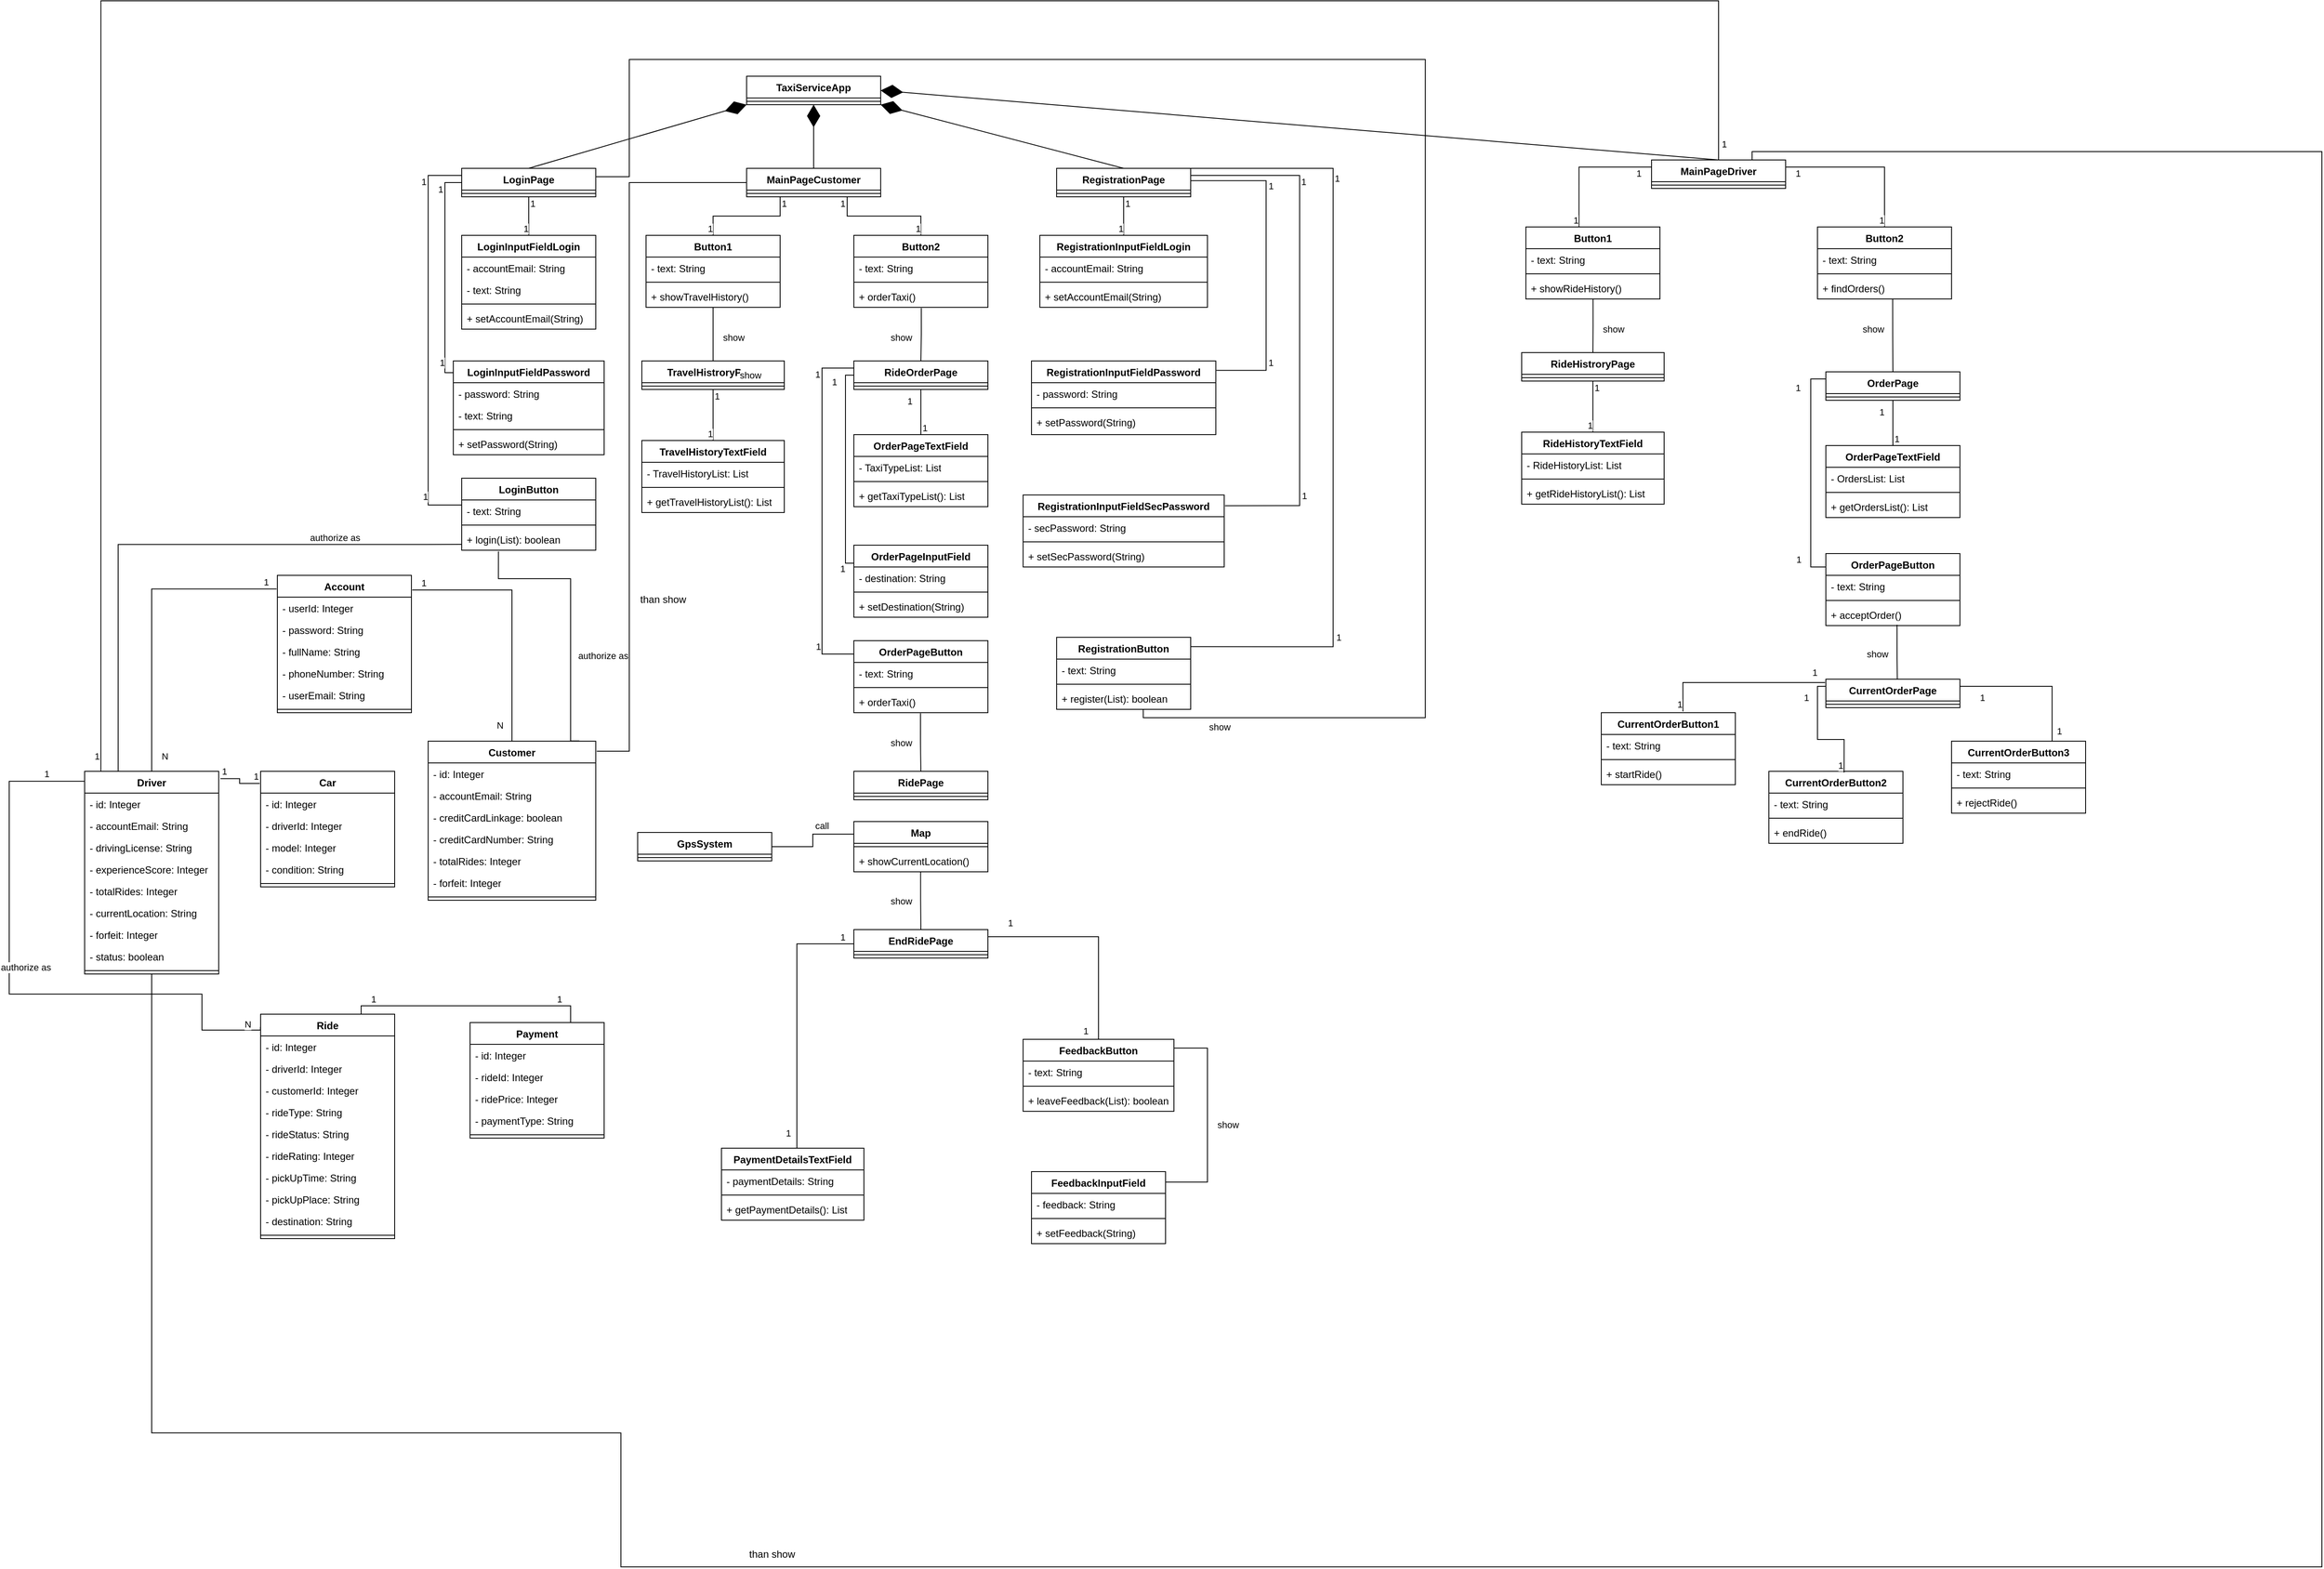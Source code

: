 <mxfile version="22.0.4" type="github">
  <diagram name="Страница — 1" id="VMVxRxrSuvd6hhNSu_wA">
    <mxGraphModel dx="603" dy="793" grid="1" gridSize="10" guides="1" tooltips="1" connect="1" arrows="1" fold="1" page="1" pageScale="1" pageWidth="827" pageHeight="1169" math="0" shadow="0">
      <root>
        <mxCell id="0" />
        <mxCell id="1" parent="0" />
        <mxCell id="topq8Z0ZQXun5n3QqUE0-1" value="Account" style="swimlane;fontStyle=1;align=center;verticalAlign=top;childLayout=stackLayout;horizontal=1;startSize=26;horizontalStack=0;resizeParent=1;resizeParentMax=0;resizeLast=0;collapsible=1;marginBottom=0;whiteSpace=wrap;html=1;" vertex="1" parent="1">
          <mxGeometry x="1300" y="746" width="160" height="164" as="geometry" />
        </mxCell>
        <mxCell id="topq8Z0ZQXun5n3QqUE0-5" value="- userId: Integer" style="text;strokeColor=none;fillColor=none;align=left;verticalAlign=top;spacingLeft=4;spacingRight=4;overflow=hidden;rotatable=0;points=[[0,0.5],[1,0.5]];portConstraint=eastwest;whiteSpace=wrap;html=1;" vertex="1" parent="topq8Z0ZQXun5n3QqUE0-1">
          <mxGeometry y="26" width="160" height="26" as="geometry" />
        </mxCell>
        <mxCell id="topq8Z0ZQXun5n3QqUE0-6" value="- password: String" style="text;strokeColor=none;fillColor=none;align=left;verticalAlign=top;spacingLeft=4;spacingRight=4;overflow=hidden;rotatable=0;points=[[0,0.5],[1,0.5]];portConstraint=eastwest;whiteSpace=wrap;html=1;" vertex="1" parent="topq8Z0ZQXun5n3QqUE0-1">
          <mxGeometry y="52" width="160" height="26" as="geometry" />
        </mxCell>
        <mxCell id="topq8Z0ZQXun5n3QqUE0-8" value="- fullName: String" style="text;strokeColor=none;fillColor=none;align=left;verticalAlign=top;spacingLeft=4;spacingRight=4;overflow=hidden;rotatable=0;points=[[0,0.5],[1,0.5]];portConstraint=eastwest;whiteSpace=wrap;html=1;" vertex="1" parent="topq8Z0ZQXun5n3QqUE0-1">
          <mxGeometry y="78" width="160" height="26" as="geometry" />
        </mxCell>
        <mxCell id="topq8Z0ZQXun5n3QqUE0-9" value="- phoneNumber: String" style="text;strokeColor=none;fillColor=none;align=left;verticalAlign=top;spacingLeft=4;spacingRight=4;overflow=hidden;rotatable=0;points=[[0,0.5],[1,0.5]];portConstraint=eastwest;whiteSpace=wrap;html=1;" vertex="1" parent="topq8Z0ZQXun5n3QqUE0-1">
          <mxGeometry y="104" width="160" height="26" as="geometry" />
        </mxCell>
        <mxCell id="topq8Z0ZQXun5n3QqUE0-7" value="- userEmail: String" style="text;strokeColor=none;fillColor=none;align=left;verticalAlign=top;spacingLeft=4;spacingRight=4;overflow=hidden;rotatable=0;points=[[0,0.5],[1,0.5]];portConstraint=eastwest;whiteSpace=wrap;html=1;" vertex="1" parent="topq8Z0ZQXun5n3QqUE0-1">
          <mxGeometry y="130" width="160" height="26" as="geometry" />
        </mxCell>
        <mxCell id="topq8Z0ZQXun5n3QqUE0-3" value="" style="line;strokeWidth=1;fillColor=none;align=left;verticalAlign=middle;spacingTop=-1;spacingLeft=3;spacingRight=3;rotatable=0;labelPosition=right;points=[];portConstraint=eastwest;strokeColor=inherit;" vertex="1" parent="topq8Z0ZQXun5n3QqUE0-1">
          <mxGeometry y="156" width="160" height="8" as="geometry" />
        </mxCell>
        <mxCell id="topq8Z0ZQXun5n3QqUE0-11" value="Customer" style="swimlane;fontStyle=1;align=center;verticalAlign=top;childLayout=stackLayout;horizontal=1;startSize=26;horizontalStack=0;resizeParent=1;resizeParentMax=0;resizeLast=0;collapsible=1;marginBottom=0;whiteSpace=wrap;html=1;" vertex="1" parent="1">
          <mxGeometry x="1480" y="944" width="200" height="190" as="geometry" />
        </mxCell>
        <mxCell id="topq8Z0ZQXun5n3QqUE0-12" value="- id: Integer" style="text;strokeColor=none;fillColor=none;align=left;verticalAlign=top;spacingLeft=4;spacingRight=4;overflow=hidden;rotatable=0;points=[[0,0.5],[1,0.5]];portConstraint=eastwest;whiteSpace=wrap;html=1;" vertex="1" parent="topq8Z0ZQXun5n3QqUE0-11">
          <mxGeometry y="26" width="200" height="26" as="geometry" />
        </mxCell>
        <mxCell id="topq8Z0ZQXun5n3QqUE0-25" value="- accountEmail: String" style="text;strokeColor=none;fillColor=none;align=left;verticalAlign=top;spacingLeft=4;spacingRight=4;overflow=hidden;rotatable=0;points=[[0,0.5],[1,0.5]];portConstraint=eastwest;whiteSpace=wrap;html=1;" vertex="1" parent="topq8Z0ZQXun5n3QqUE0-11">
          <mxGeometry y="52" width="200" height="26" as="geometry" />
        </mxCell>
        <mxCell id="topq8Z0ZQXun5n3QqUE0-122" value="- creditCardLinkage: boolean" style="text;strokeColor=none;fillColor=none;align=left;verticalAlign=top;spacingLeft=4;spacingRight=4;overflow=hidden;rotatable=0;points=[[0,0.5],[1,0.5]];portConstraint=eastwest;whiteSpace=wrap;html=1;" vertex="1" parent="topq8Z0ZQXun5n3QqUE0-11">
          <mxGeometry y="78" width="200" height="26" as="geometry" />
        </mxCell>
        <mxCell id="topq8Z0ZQXun5n3QqUE0-121" value="- creditCardNumber: String" style="text;strokeColor=none;fillColor=none;align=left;verticalAlign=top;spacingLeft=4;spacingRight=4;overflow=hidden;rotatable=0;points=[[0,0.5],[1,0.5]];portConstraint=eastwest;whiteSpace=wrap;html=1;" vertex="1" parent="topq8Z0ZQXun5n3QqUE0-11">
          <mxGeometry y="104" width="200" height="26" as="geometry" />
        </mxCell>
        <mxCell id="topq8Z0ZQXun5n3QqUE0-32" value="- totalRides: Integer" style="text;strokeColor=none;fillColor=none;align=left;verticalAlign=top;spacingLeft=4;spacingRight=4;overflow=hidden;rotatable=0;points=[[0,0.5],[1,0.5]];portConstraint=eastwest;whiteSpace=wrap;html=1;" vertex="1" parent="topq8Z0ZQXun5n3QqUE0-11">
          <mxGeometry y="130" width="200" height="26" as="geometry" />
        </mxCell>
        <mxCell id="topq8Z0ZQXun5n3QqUE0-128" value="- forfeit: Integer" style="text;strokeColor=none;fillColor=none;align=left;verticalAlign=top;spacingLeft=4;spacingRight=4;overflow=hidden;rotatable=0;points=[[0,0.5],[1,0.5]];portConstraint=eastwest;whiteSpace=wrap;html=1;" vertex="1" parent="topq8Z0ZQXun5n3QqUE0-11">
          <mxGeometry y="156" width="200" height="26" as="geometry" />
        </mxCell>
        <mxCell id="topq8Z0ZQXun5n3QqUE0-13" value="" style="line;strokeWidth=1;fillColor=none;align=left;verticalAlign=middle;spacingTop=-1;spacingLeft=3;spacingRight=3;rotatable=0;labelPosition=right;points=[];portConstraint=eastwest;strokeColor=inherit;" vertex="1" parent="topq8Z0ZQXun5n3QqUE0-11">
          <mxGeometry y="182" width="200" height="8" as="geometry" />
        </mxCell>
        <mxCell id="topq8Z0ZQXun5n3QqUE0-15" value="Driver" style="swimlane;fontStyle=1;align=center;verticalAlign=top;childLayout=stackLayout;horizontal=1;startSize=26;horizontalStack=0;resizeParent=1;resizeParentMax=0;resizeLast=0;collapsible=1;marginBottom=0;whiteSpace=wrap;html=1;" vertex="1" parent="1">
          <mxGeometry x="1070" y="980" width="160" height="242" as="geometry" />
        </mxCell>
        <mxCell id="topq8Z0ZQXun5n3QqUE0-19" value="- id: Integer" style="text;strokeColor=none;fillColor=none;align=left;verticalAlign=top;spacingLeft=4;spacingRight=4;overflow=hidden;rotatable=0;points=[[0,0.5],[1,0.5]];portConstraint=eastwest;whiteSpace=wrap;html=1;" vertex="1" parent="topq8Z0ZQXun5n3QqUE0-15">
          <mxGeometry y="26" width="160" height="26" as="geometry" />
        </mxCell>
        <mxCell id="topq8Z0ZQXun5n3QqUE0-20" value="- accountEmail: String" style="text;strokeColor=none;fillColor=none;align=left;verticalAlign=top;spacingLeft=4;spacingRight=4;overflow=hidden;rotatable=0;points=[[0,0.5],[1,0.5]];portConstraint=eastwest;whiteSpace=wrap;html=1;" vertex="1" parent="topq8Z0ZQXun5n3QqUE0-15">
          <mxGeometry y="52" width="160" height="26" as="geometry" />
        </mxCell>
        <mxCell id="topq8Z0ZQXun5n3QqUE0-21" value="- drivingLicense: String" style="text;strokeColor=none;fillColor=none;align=left;verticalAlign=top;spacingLeft=4;spacingRight=4;overflow=hidden;rotatable=0;points=[[0,0.5],[1,0.5]];portConstraint=eastwest;whiteSpace=wrap;html=1;" vertex="1" parent="topq8Z0ZQXun5n3QqUE0-15">
          <mxGeometry y="78" width="160" height="26" as="geometry" />
        </mxCell>
        <mxCell id="topq8Z0ZQXun5n3QqUE0-22" value="- experienceScore: Integer" style="text;strokeColor=none;fillColor=none;align=left;verticalAlign=top;spacingLeft=4;spacingRight=4;overflow=hidden;rotatable=0;points=[[0,0.5],[1,0.5]];portConstraint=eastwest;whiteSpace=wrap;html=1;" vertex="1" parent="topq8Z0ZQXun5n3QqUE0-15">
          <mxGeometry y="104" width="160" height="26" as="geometry" />
        </mxCell>
        <mxCell id="topq8Z0ZQXun5n3QqUE0-23" value="- totalRides: Integer" style="text;strokeColor=none;fillColor=none;align=left;verticalAlign=top;spacingLeft=4;spacingRight=4;overflow=hidden;rotatable=0;points=[[0,0.5],[1,0.5]];portConstraint=eastwest;whiteSpace=wrap;html=1;" vertex="1" parent="topq8Z0ZQXun5n3QqUE0-15">
          <mxGeometry y="130" width="160" height="26" as="geometry" />
        </mxCell>
        <mxCell id="topq8Z0ZQXun5n3QqUE0-127" value="- currentLocation: String" style="text;strokeColor=none;fillColor=none;align=left;verticalAlign=top;spacingLeft=4;spacingRight=4;overflow=hidden;rotatable=0;points=[[0,0.5],[1,0.5]];portConstraint=eastwest;whiteSpace=wrap;html=1;" vertex="1" parent="topq8Z0ZQXun5n3QqUE0-15">
          <mxGeometry y="156" width="160" height="26" as="geometry" />
        </mxCell>
        <mxCell id="topq8Z0ZQXun5n3QqUE0-129" value="- forfeit: Integer" style="text;strokeColor=none;fillColor=none;align=left;verticalAlign=top;spacingLeft=4;spacingRight=4;overflow=hidden;rotatable=0;points=[[0,0.5],[1,0.5]];portConstraint=eastwest;whiteSpace=wrap;html=1;" vertex="1" parent="topq8Z0ZQXun5n3QqUE0-15">
          <mxGeometry y="182" width="160" height="26" as="geometry" />
        </mxCell>
        <mxCell id="topq8Z0ZQXun5n3QqUE0-24" value="- status: boolean" style="text;strokeColor=none;fillColor=none;align=left;verticalAlign=top;spacingLeft=4;spacingRight=4;overflow=hidden;rotatable=0;points=[[0,0.5],[1,0.5]];portConstraint=eastwest;whiteSpace=wrap;html=1;" vertex="1" parent="topq8Z0ZQXun5n3QqUE0-15">
          <mxGeometry y="208" width="160" height="26" as="geometry" />
        </mxCell>
        <mxCell id="topq8Z0ZQXun5n3QqUE0-17" value="" style="line;strokeWidth=1;fillColor=none;align=left;verticalAlign=middle;spacingTop=-1;spacingLeft=3;spacingRight=3;rotatable=0;labelPosition=right;points=[];portConstraint=eastwest;strokeColor=inherit;" vertex="1" parent="topq8Z0ZQXun5n3QqUE0-15">
          <mxGeometry y="234" width="160" height="8" as="geometry" />
        </mxCell>
        <mxCell id="topq8Z0ZQXun5n3QqUE0-37" value="Car" style="swimlane;fontStyle=1;align=center;verticalAlign=top;childLayout=stackLayout;horizontal=1;startSize=26;horizontalStack=0;resizeParent=1;resizeParentMax=0;resizeLast=0;collapsible=1;marginBottom=0;whiteSpace=wrap;html=1;" vertex="1" parent="1">
          <mxGeometry x="1280" y="980" width="160" height="138" as="geometry" />
        </mxCell>
        <mxCell id="topq8Z0ZQXun5n3QqUE0-71" value="- id: Integer" style="text;strokeColor=none;fillColor=none;align=left;verticalAlign=top;spacingLeft=4;spacingRight=4;overflow=hidden;rotatable=0;points=[[0,0.5],[1,0.5]];portConstraint=eastwest;whiteSpace=wrap;html=1;" vertex="1" parent="topq8Z0ZQXun5n3QqUE0-37">
          <mxGeometry y="26" width="160" height="26" as="geometry" />
        </mxCell>
        <mxCell id="topq8Z0ZQXun5n3QqUE0-72" value="- driverId: Integer" style="text;strokeColor=none;fillColor=none;align=left;verticalAlign=top;spacingLeft=4;spacingRight=4;overflow=hidden;rotatable=0;points=[[0,0.5],[1,0.5]];portConstraint=eastwest;whiteSpace=wrap;html=1;" vertex="1" parent="topq8Z0ZQXun5n3QqUE0-37">
          <mxGeometry y="52" width="160" height="26" as="geometry" />
        </mxCell>
        <mxCell id="topq8Z0ZQXun5n3QqUE0-73" value="- model: Integer" style="text;strokeColor=none;fillColor=none;align=left;verticalAlign=top;spacingLeft=4;spacingRight=4;overflow=hidden;rotatable=0;points=[[0,0.5],[1,0.5]];portConstraint=eastwest;whiteSpace=wrap;html=1;" vertex="1" parent="topq8Z0ZQXun5n3QqUE0-37">
          <mxGeometry y="78" width="160" height="26" as="geometry" />
        </mxCell>
        <mxCell id="topq8Z0ZQXun5n3QqUE0-77" value="- condition: String" style="text;strokeColor=none;fillColor=none;align=left;verticalAlign=top;spacingLeft=4;spacingRight=4;overflow=hidden;rotatable=0;points=[[0,0.5],[1,0.5]];portConstraint=eastwest;whiteSpace=wrap;html=1;" vertex="1" parent="topq8Z0ZQXun5n3QqUE0-37">
          <mxGeometry y="104" width="160" height="26" as="geometry" />
        </mxCell>
        <mxCell id="topq8Z0ZQXun5n3QqUE0-39" value="" style="line;strokeWidth=1;fillColor=none;align=left;verticalAlign=middle;spacingTop=-1;spacingLeft=3;spacingRight=3;rotatable=0;labelPosition=right;points=[];portConstraint=eastwest;strokeColor=inherit;" vertex="1" parent="topq8Z0ZQXun5n3QqUE0-37">
          <mxGeometry y="130" width="160" height="8" as="geometry" />
        </mxCell>
        <mxCell id="topq8Z0ZQXun5n3QqUE0-41" value="Ride" style="swimlane;fontStyle=1;align=center;verticalAlign=top;childLayout=stackLayout;horizontal=1;startSize=26;horizontalStack=0;resizeParent=1;resizeParentMax=0;resizeLast=0;collapsible=1;marginBottom=0;whiteSpace=wrap;html=1;" vertex="1" parent="1">
          <mxGeometry x="1280" y="1270" width="160" height="268" as="geometry" />
        </mxCell>
        <mxCell id="topq8Z0ZQXun5n3QqUE0-51" value="- id: Integer" style="text;strokeColor=none;fillColor=none;align=left;verticalAlign=top;spacingLeft=4;spacingRight=4;overflow=hidden;rotatable=0;points=[[0,0.5],[1,0.5]];portConstraint=eastwest;whiteSpace=wrap;html=1;" vertex="1" parent="topq8Z0ZQXun5n3QqUE0-41">
          <mxGeometry y="26" width="160" height="26" as="geometry" />
        </mxCell>
        <mxCell id="topq8Z0ZQXun5n3QqUE0-53" value="- driverId: Integer" style="text;strokeColor=none;fillColor=none;align=left;verticalAlign=top;spacingLeft=4;spacingRight=4;overflow=hidden;rotatable=0;points=[[0,0.5],[1,0.5]];portConstraint=eastwest;whiteSpace=wrap;html=1;" vertex="1" parent="topq8Z0ZQXun5n3QqUE0-41">
          <mxGeometry y="52" width="160" height="26" as="geometry" />
        </mxCell>
        <mxCell id="topq8Z0ZQXun5n3QqUE0-52" value="- customerId: Integer" style="text;strokeColor=none;fillColor=none;align=left;verticalAlign=top;spacingLeft=4;spacingRight=4;overflow=hidden;rotatable=0;points=[[0,0.5],[1,0.5]];portConstraint=eastwest;whiteSpace=wrap;html=1;" vertex="1" parent="topq8Z0ZQXun5n3QqUE0-41">
          <mxGeometry y="78" width="160" height="26" as="geometry" />
        </mxCell>
        <mxCell id="topq8Z0ZQXun5n3QqUE0-48" value="- rideType: String" style="text;strokeColor=none;fillColor=none;align=left;verticalAlign=top;spacingLeft=4;spacingRight=4;overflow=hidden;rotatable=0;points=[[0,0.5],[1,0.5]];portConstraint=eastwest;whiteSpace=wrap;html=1;" vertex="1" parent="topq8Z0ZQXun5n3QqUE0-41">
          <mxGeometry y="104" width="160" height="26" as="geometry" />
        </mxCell>
        <mxCell id="topq8Z0ZQXun5n3QqUE0-49" value="- rideStatus: String" style="text;strokeColor=none;fillColor=none;align=left;verticalAlign=top;spacingLeft=4;spacingRight=4;overflow=hidden;rotatable=0;points=[[0,0.5],[1,0.5]];portConstraint=eastwest;whiteSpace=wrap;html=1;" vertex="1" parent="topq8Z0ZQXun5n3QqUE0-41">
          <mxGeometry y="130" width="160" height="26" as="geometry" />
        </mxCell>
        <mxCell id="topq8Z0ZQXun5n3QqUE0-50" value="- rideRating: Integer" style="text;strokeColor=none;fillColor=none;align=left;verticalAlign=top;spacingLeft=4;spacingRight=4;overflow=hidden;rotatable=0;points=[[0,0.5],[1,0.5]];portConstraint=eastwest;whiteSpace=wrap;html=1;" vertex="1" parent="topq8Z0ZQXun5n3QqUE0-41">
          <mxGeometry y="156" width="160" height="26" as="geometry" />
        </mxCell>
        <mxCell id="topq8Z0ZQXun5n3QqUE0-54" value="- pickUpTime: String" style="text;strokeColor=none;fillColor=none;align=left;verticalAlign=top;spacingLeft=4;spacingRight=4;overflow=hidden;rotatable=0;points=[[0,0.5],[1,0.5]];portConstraint=eastwest;whiteSpace=wrap;html=1;" vertex="1" parent="topq8Z0ZQXun5n3QqUE0-41">
          <mxGeometry y="182" width="160" height="26" as="geometry" />
        </mxCell>
        <mxCell id="topq8Z0ZQXun5n3QqUE0-55" value="- pickUpPlace: String" style="text;strokeColor=none;fillColor=none;align=left;verticalAlign=top;spacingLeft=4;spacingRight=4;overflow=hidden;rotatable=0;points=[[0,0.5],[1,0.5]];portConstraint=eastwest;whiteSpace=wrap;html=1;" vertex="1" parent="topq8Z0ZQXun5n3QqUE0-41">
          <mxGeometry y="208" width="160" height="26" as="geometry" />
        </mxCell>
        <mxCell id="topq8Z0ZQXun5n3QqUE0-56" value="- destination: String" style="text;strokeColor=none;fillColor=none;align=left;verticalAlign=top;spacingLeft=4;spacingRight=4;overflow=hidden;rotatable=0;points=[[0,0.5],[1,0.5]];portConstraint=eastwest;whiteSpace=wrap;html=1;" vertex="1" parent="topq8Z0ZQXun5n3QqUE0-41">
          <mxGeometry y="234" width="160" height="26" as="geometry" />
        </mxCell>
        <mxCell id="topq8Z0ZQXun5n3QqUE0-43" value="" style="line;strokeWidth=1;fillColor=none;align=left;verticalAlign=middle;spacingTop=-1;spacingLeft=3;spacingRight=3;rotatable=0;labelPosition=right;points=[];portConstraint=eastwest;strokeColor=inherit;" vertex="1" parent="topq8Z0ZQXun5n3QqUE0-41">
          <mxGeometry y="260" width="160" height="8" as="geometry" />
        </mxCell>
        <mxCell id="topq8Z0ZQXun5n3QqUE0-104" value="Payment" style="swimlane;fontStyle=1;align=center;verticalAlign=top;childLayout=stackLayout;horizontal=1;startSize=26;horizontalStack=0;resizeParent=1;resizeParentMax=0;resizeLast=0;collapsible=1;marginBottom=0;whiteSpace=wrap;html=1;" vertex="1" parent="1">
          <mxGeometry x="1530" y="1280" width="160" height="138" as="geometry" />
        </mxCell>
        <mxCell id="topq8Z0ZQXun5n3QqUE0-108" value="- id: Integer" style="text;strokeColor=none;fillColor=none;align=left;verticalAlign=top;spacingLeft=4;spacingRight=4;overflow=hidden;rotatable=0;points=[[0,0.5],[1,0.5]];portConstraint=eastwest;whiteSpace=wrap;html=1;" vertex="1" parent="topq8Z0ZQXun5n3QqUE0-104">
          <mxGeometry y="26" width="160" height="26" as="geometry" />
        </mxCell>
        <mxCell id="topq8Z0ZQXun5n3QqUE0-117" value="- rideId: Integer" style="text;strokeColor=none;fillColor=none;align=left;verticalAlign=top;spacingLeft=4;spacingRight=4;overflow=hidden;rotatable=0;points=[[0,0.5],[1,0.5]];portConstraint=eastwest;whiteSpace=wrap;html=1;" vertex="1" parent="topq8Z0ZQXun5n3QqUE0-104">
          <mxGeometry y="52" width="160" height="26" as="geometry" />
        </mxCell>
        <mxCell id="topq8Z0ZQXun5n3QqUE0-116" value="- ridePrice: Integer" style="text;strokeColor=none;fillColor=none;align=left;verticalAlign=top;spacingLeft=4;spacingRight=4;overflow=hidden;rotatable=0;points=[[0,0.5],[1,0.5]];portConstraint=eastwest;whiteSpace=wrap;html=1;" vertex="1" parent="topq8Z0ZQXun5n3QqUE0-104">
          <mxGeometry y="78" width="160" height="26" as="geometry" />
        </mxCell>
        <mxCell id="topq8Z0ZQXun5n3QqUE0-124" value="- paymentType: String" style="text;strokeColor=none;fillColor=none;align=left;verticalAlign=top;spacingLeft=4;spacingRight=4;overflow=hidden;rotatable=0;points=[[0,0.5],[1,0.5]];portConstraint=eastwest;whiteSpace=wrap;html=1;" vertex="1" parent="topq8Z0ZQXun5n3QqUE0-104">
          <mxGeometry y="104" width="160" height="26" as="geometry" />
        </mxCell>
        <mxCell id="topq8Z0ZQXun5n3QqUE0-106" value="" style="line;strokeWidth=1;fillColor=none;align=left;verticalAlign=middle;spacingTop=-1;spacingLeft=3;spacingRight=3;rotatable=0;labelPosition=right;points=[];portConstraint=eastwest;strokeColor=inherit;" vertex="1" parent="topq8Z0ZQXun5n3QqUE0-104">
          <mxGeometry y="130" width="160" height="8" as="geometry" />
        </mxCell>
        <mxCell id="topq8Z0ZQXun5n3QqUE0-137" value="TaxiServiceApp" style="swimlane;fontStyle=1;align=center;verticalAlign=top;childLayout=stackLayout;horizontal=1;startSize=26;horizontalStack=0;resizeParent=1;resizeParentMax=0;resizeLast=0;collapsible=1;marginBottom=0;whiteSpace=wrap;html=1;" vertex="1" parent="1">
          <mxGeometry x="1860" y="150" width="160" height="34" as="geometry" />
        </mxCell>
        <mxCell id="topq8Z0ZQXun5n3QqUE0-139" value="" style="line;strokeWidth=1;fillColor=none;align=left;verticalAlign=middle;spacingTop=-1;spacingLeft=3;spacingRight=3;rotatable=0;labelPosition=right;points=[];portConstraint=eastwest;strokeColor=inherit;" vertex="1" parent="topq8Z0ZQXun5n3QqUE0-137">
          <mxGeometry y="26" width="160" height="8" as="geometry" />
        </mxCell>
        <mxCell id="topq8Z0ZQXun5n3QqUE0-141" value="RegistrationPage" style="swimlane;fontStyle=1;align=center;verticalAlign=top;childLayout=stackLayout;horizontal=1;startSize=26;horizontalStack=0;resizeParent=1;resizeParentMax=0;resizeLast=0;collapsible=1;marginBottom=0;whiteSpace=wrap;html=1;" vertex="1" parent="1">
          <mxGeometry x="2230" y="260" width="160" height="34" as="geometry" />
        </mxCell>
        <mxCell id="topq8Z0ZQXun5n3QqUE0-143" value="" style="line;strokeWidth=1;fillColor=none;align=left;verticalAlign=middle;spacingTop=-1;spacingLeft=3;spacingRight=3;rotatable=0;labelPosition=right;points=[];portConstraint=eastwest;strokeColor=inherit;" vertex="1" parent="topq8Z0ZQXun5n3QqUE0-141">
          <mxGeometry y="26" width="160" height="8" as="geometry" />
        </mxCell>
        <mxCell id="topq8Z0ZQXun5n3QqUE0-145" value="LoginPage" style="swimlane;fontStyle=1;align=center;verticalAlign=top;childLayout=stackLayout;horizontal=1;startSize=26;horizontalStack=0;resizeParent=1;resizeParentMax=0;resizeLast=0;collapsible=1;marginBottom=0;whiteSpace=wrap;html=1;" vertex="1" parent="1">
          <mxGeometry x="1520" y="260" width="160" height="34" as="geometry" />
        </mxCell>
        <mxCell id="topq8Z0ZQXun5n3QqUE0-147" value="" style="line;strokeWidth=1;fillColor=none;align=left;verticalAlign=middle;spacingTop=-1;spacingLeft=3;spacingRight=3;rotatable=0;labelPosition=right;points=[];portConstraint=eastwest;strokeColor=inherit;" vertex="1" parent="topq8Z0ZQXun5n3QqUE0-145">
          <mxGeometry y="26" width="160" height="8" as="geometry" />
        </mxCell>
        <mxCell id="topq8Z0ZQXun5n3QqUE0-158" value="RegistrationButton" style="swimlane;fontStyle=1;align=center;verticalAlign=top;childLayout=stackLayout;horizontal=1;startSize=26;horizontalStack=0;resizeParent=1;resizeParentMax=0;resizeLast=0;collapsible=1;marginBottom=0;whiteSpace=wrap;html=1;" vertex="1" parent="1">
          <mxGeometry x="2230" y="820" width="160" height="86" as="geometry" />
        </mxCell>
        <mxCell id="topq8Z0ZQXun5n3QqUE0-203" value="- text: String" style="text;strokeColor=none;fillColor=none;align=left;verticalAlign=top;spacingLeft=4;spacingRight=4;overflow=hidden;rotatable=0;points=[[0,0.5],[1,0.5]];portConstraint=eastwest;whiteSpace=wrap;html=1;" vertex="1" parent="topq8Z0ZQXun5n3QqUE0-158">
          <mxGeometry y="26" width="160" height="26" as="geometry" />
        </mxCell>
        <mxCell id="topq8Z0ZQXun5n3QqUE0-160" value="" style="line;strokeWidth=1;fillColor=none;align=left;verticalAlign=middle;spacingTop=-1;spacingLeft=3;spacingRight=3;rotatable=0;labelPosition=right;points=[];portConstraint=eastwest;strokeColor=inherit;" vertex="1" parent="topq8Z0ZQXun5n3QqUE0-158">
          <mxGeometry y="52" width="160" height="8" as="geometry" />
        </mxCell>
        <mxCell id="topq8Z0ZQXun5n3QqUE0-167" value="+ register(List): boolean" style="text;strokeColor=none;fillColor=none;align=left;verticalAlign=top;spacingLeft=4;spacingRight=4;overflow=hidden;rotatable=0;points=[[0,0.5],[1,0.5]];portConstraint=eastwest;whiteSpace=wrap;html=1;" vertex="1" parent="topq8Z0ZQXun5n3QqUE0-158">
          <mxGeometry y="60" width="160" height="26" as="geometry" />
        </mxCell>
        <mxCell id="topq8Z0ZQXun5n3QqUE0-162" value="LoginButton" style="swimlane;fontStyle=1;align=center;verticalAlign=top;childLayout=stackLayout;horizontal=1;startSize=26;horizontalStack=0;resizeParent=1;resizeParentMax=0;resizeLast=0;collapsible=1;marginBottom=0;whiteSpace=wrap;html=1;" vertex="1" parent="1">
          <mxGeometry x="1520" y="630" width="160" height="86" as="geometry" />
        </mxCell>
        <mxCell id="topq8Z0ZQXun5n3QqUE0-163" value="- text: String" style="text;strokeColor=none;fillColor=none;align=left;verticalAlign=top;spacingLeft=4;spacingRight=4;overflow=hidden;rotatable=0;points=[[0,0.5],[1,0.5]];portConstraint=eastwest;whiteSpace=wrap;html=1;" vertex="1" parent="topq8Z0ZQXun5n3QqUE0-162">
          <mxGeometry y="26" width="160" height="26" as="geometry" />
        </mxCell>
        <mxCell id="topq8Z0ZQXun5n3QqUE0-164" value="" style="line;strokeWidth=1;fillColor=none;align=left;verticalAlign=middle;spacingTop=-1;spacingLeft=3;spacingRight=3;rotatable=0;labelPosition=right;points=[];portConstraint=eastwest;strokeColor=inherit;" vertex="1" parent="topq8Z0ZQXun5n3QqUE0-162">
          <mxGeometry y="52" width="160" height="8" as="geometry" />
        </mxCell>
        <mxCell id="topq8Z0ZQXun5n3QqUE0-166" value="+ login(List): boolean" style="text;strokeColor=none;fillColor=none;align=left;verticalAlign=top;spacingLeft=4;spacingRight=4;overflow=hidden;rotatable=0;points=[[0,0.5],[1,0.5]];portConstraint=eastwest;whiteSpace=wrap;html=1;" vertex="1" parent="topq8Z0ZQXun5n3QqUE0-162">
          <mxGeometry y="60" width="160" height="26" as="geometry" />
        </mxCell>
        <mxCell id="topq8Z0ZQXun5n3QqUE0-171" value="LoginInputFieldLogin" style="swimlane;fontStyle=1;align=center;verticalAlign=top;childLayout=stackLayout;horizontal=1;startSize=26;horizontalStack=0;resizeParent=1;resizeParentMax=0;resizeLast=0;collapsible=1;marginBottom=0;whiteSpace=wrap;html=1;" vertex="1" parent="1">
          <mxGeometry x="1520" y="340" width="160" height="112" as="geometry" />
        </mxCell>
        <mxCell id="topq8Z0ZQXun5n3QqUE0-191" value="- accountEmail: String" style="text;strokeColor=none;fillColor=none;align=left;verticalAlign=top;spacingLeft=4;spacingRight=4;overflow=hidden;rotatable=0;points=[[0,0.5],[1,0.5]];portConstraint=eastwest;whiteSpace=wrap;html=1;" vertex="1" parent="topq8Z0ZQXun5n3QqUE0-171">
          <mxGeometry y="26" width="160" height="26" as="geometry" />
        </mxCell>
        <mxCell id="topq8Z0ZQXun5n3QqUE0-196" value="- text: String" style="text;strokeColor=none;fillColor=none;align=left;verticalAlign=top;spacingLeft=4;spacingRight=4;overflow=hidden;rotatable=0;points=[[0,0.5],[1,0.5]];portConstraint=eastwest;whiteSpace=wrap;html=1;" vertex="1" parent="topq8Z0ZQXun5n3QqUE0-171">
          <mxGeometry y="52" width="160" height="26" as="geometry" />
        </mxCell>
        <mxCell id="topq8Z0ZQXun5n3QqUE0-173" value="" style="line;strokeWidth=1;fillColor=none;align=left;verticalAlign=middle;spacingTop=-1;spacingLeft=3;spacingRight=3;rotatable=0;labelPosition=right;points=[];portConstraint=eastwest;strokeColor=inherit;" vertex="1" parent="topq8Z0ZQXun5n3QqUE0-171">
          <mxGeometry y="78" width="160" height="8" as="geometry" />
        </mxCell>
        <mxCell id="topq8Z0ZQXun5n3QqUE0-193" value="+ setAccountEmail(String)" style="text;strokeColor=none;fillColor=none;align=left;verticalAlign=top;spacingLeft=4;spacingRight=4;overflow=hidden;rotatable=0;points=[[0,0.5],[1,0.5]];portConstraint=eastwest;whiteSpace=wrap;html=1;" vertex="1" parent="topq8Z0ZQXun5n3QqUE0-171">
          <mxGeometry y="86" width="160" height="26" as="geometry" />
        </mxCell>
        <mxCell id="topq8Z0ZQXun5n3QqUE0-175" value="LoginInputFieldPassword" style="swimlane;fontStyle=1;align=center;verticalAlign=top;childLayout=stackLayout;horizontal=1;startSize=26;horizontalStack=0;resizeParent=1;resizeParentMax=0;resizeLast=0;collapsible=1;marginBottom=0;whiteSpace=wrap;html=1;" vertex="1" parent="1">
          <mxGeometry x="1510" y="490" width="180" height="112" as="geometry" />
        </mxCell>
        <mxCell id="topq8Z0ZQXun5n3QqUE0-192" value="- password: String" style="text;strokeColor=none;fillColor=none;align=left;verticalAlign=top;spacingLeft=4;spacingRight=4;overflow=hidden;rotatable=0;points=[[0,0.5],[1,0.5]];portConstraint=eastwest;whiteSpace=wrap;html=1;" vertex="1" parent="topq8Z0ZQXun5n3QqUE0-175">
          <mxGeometry y="26" width="180" height="26" as="geometry" />
        </mxCell>
        <mxCell id="topq8Z0ZQXun5n3QqUE0-195" value="- text: String" style="text;strokeColor=none;fillColor=none;align=left;verticalAlign=top;spacingLeft=4;spacingRight=4;overflow=hidden;rotatable=0;points=[[0,0.5],[1,0.5]];portConstraint=eastwest;whiteSpace=wrap;html=1;" vertex="1" parent="topq8Z0ZQXun5n3QqUE0-175">
          <mxGeometry y="52" width="180" height="26" as="geometry" />
        </mxCell>
        <mxCell id="topq8Z0ZQXun5n3QqUE0-177" value="" style="line;strokeWidth=1;fillColor=none;align=left;verticalAlign=middle;spacingTop=-1;spacingLeft=3;spacingRight=3;rotatable=0;labelPosition=right;points=[];portConstraint=eastwest;strokeColor=inherit;" vertex="1" parent="topq8Z0ZQXun5n3QqUE0-175">
          <mxGeometry y="78" width="180" height="8" as="geometry" />
        </mxCell>
        <mxCell id="topq8Z0ZQXun5n3QqUE0-194" value="+ setPassword(String)" style="text;strokeColor=none;fillColor=none;align=left;verticalAlign=top;spacingLeft=4;spacingRight=4;overflow=hidden;rotatable=0;points=[[0,0.5],[1,0.5]];portConstraint=eastwest;whiteSpace=wrap;html=1;" vertex="1" parent="topq8Z0ZQXun5n3QqUE0-175">
          <mxGeometry y="86" width="180" height="26" as="geometry" />
        </mxCell>
        <mxCell id="topq8Z0ZQXun5n3QqUE0-179" value="RegistrationInputFieldLogin" style="swimlane;fontStyle=1;align=center;verticalAlign=top;childLayout=stackLayout;horizontal=1;startSize=26;horizontalStack=0;resizeParent=1;resizeParentMax=0;resizeLast=0;collapsible=1;marginBottom=0;whiteSpace=wrap;html=1;" vertex="1" parent="1">
          <mxGeometry x="2210" y="340" width="200" height="86" as="geometry" />
        </mxCell>
        <mxCell id="topq8Z0ZQXun5n3QqUE0-197" value="- accountEmail: String" style="text;strokeColor=none;fillColor=none;align=left;verticalAlign=top;spacingLeft=4;spacingRight=4;overflow=hidden;rotatable=0;points=[[0,0.5],[1,0.5]];portConstraint=eastwest;whiteSpace=wrap;html=1;" vertex="1" parent="topq8Z0ZQXun5n3QqUE0-179">
          <mxGeometry y="26" width="200" height="26" as="geometry" />
        </mxCell>
        <mxCell id="topq8Z0ZQXun5n3QqUE0-181" value="" style="line;strokeWidth=1;fillColor=none;align=left;verticalAlign=middle;spacingTop=-1;spacingLeft=3;spacingRight=3;rotatable=0;labelPosition=right;points=[];portConstraint=eastwest;strokeColor=inherit;" vertex="1" parent="topq8Z0ZQXun5n3QqUE0-179">
          <mxGeometry y="52" width="200" height="8" as="geometry" />
        </mxCell>
        <mxCell id="topq8Z0ZQXun5n3QqUE0-199" value="+ setAccountEmail(String)" style="text;strokeColor=none;fillColor=none;align=left;verticalAlign=top;spacingLeft=4;spacingRight=4;overflow=hidden;rotatable=0;points=[[0,0.5],[1,0.5]];portConstraint=eastwest;whiteSpace=wrap;html=1;" vertex="1" parent="topq8Z0ZQXun5n3QqUE0-179">
          <mxGeometry y="60" width="200" height="26" as="geometry" />
        </mxCell>
        <mxCell id="topq8Z0ZQXun5n3QqUE0-183" value="RegistrationInputFieldPassword" style="swimlane;fontStyle=1;align=center;verticalAlign=top;childLayout=stackLayout;horizontal=1;startSize=26;horizontalStack=0;resizeParent=1;resizeParentMax=0;resizeLast=0;collapsible=1;marginBottom=0;whiteSpace=wrap;html=1;" vertex="1" parent="1">
          <mxGeometry x="2200" y="490" width="220" height="88" as="geometry" />
        </mxCell>
        <mxCell id="topq8Z0ZQXun5n3QqUE0-198" value="- password: String" style="text;strokeColor=none;fillColor=none;align=left;verticalAlign=top;spacingLeft=4;spacingRight=4;overflow=hidden;rotatable=0;points=[[0,0.5],[1,0.5]];portConstraint=eastwest;whiteSpace=wrap;html=1;" vertex="1" parent="topq8Z0ZQXun5n3QqUE0-183">
          <mxGeometry y="26" width="220" height="26" as="geometry" />
        </mxCell>
        <mxCell id="topq8Z0ZQXun5n3QqUE0-185" value="" style="line;strokeWidth=1;fillColor=none;align=left;verticalAlign=middle;spacingTop=-1;spacingLeft=3;spacingRight=3;rotatable=0;labelPosition=right;points=[];portConstraint=eastwest;strokeColor=inherit;" vertex="1" parent="topq8Z0ZQXun5n3QqUE0-183">
          <mxGeometry y="52" width="220" height="8" as="geometry" />
        </mxCell>
        <mxCell id="topq8Z0ZQXun5n3QqUE0-200" value="+ setPassword(String)" style="text;strokeColor=none;fillColor=none;align=left;verticalAlign=top;spacingLeft=4;spacingRight=4;overflow=hidden;rotatable=0;points=[[0,0.5],[1,0.5]];portConstraint=eastwest;whiteSpace=wrap;html=1;" vertex="1" parent="topq8Z0ZQXun5n3QqUE0-183">
          <mxGeometry y="60" width="220" height="28" as="geometry" />
        </mxCell>
        <mxCell id="topq8Z0ZQXun5n3QqUE0-187" value="RegistrationInputFieldSecPassword" style="swimlane;fontStyle=1;align=center;verticalAlign=top;childLayout=stackLayout;horizontal=1;startSize=26;horizontalStack=0;resizeParent=1;resizeParentMax=0;resizeLast=0;collapsible=1;marginBottom=0;whiteSpace=wrap;html=1;" vertex="1" parent="1">
          <mxGeometry x="2190" y="650" width="240" height="86" as="geometry" />
        </mxCell>
        <mxCell id="topq8Z0ZQXun5n3QqUE0-202" value="- secPassword: String" style="text;strokeColor=none;fillColor=none;align=left;verticalAlign=top;spacingLeft=4;spacingRight=4;overflow=hidden;rotatable=0;points=[[0,0.5],[1,0.5]];portConstraint=eastwest;whiteSpace=wrap;html=1;" vertex="1" parent="topq8Z0ZQXun5n3QqUE0-187">
          <mxGeometry y="26" width="240" height="26" as="geometry" />
        </mxCell>
        <mxCell id="topq8Z0ZQXun5n3QqUE0-189" value="" style="line;strokeWidth=1;fillColor=none;align=left;verticalAlign=middle;spacingTop=-1;spacingLeft=3;spacingRight=3;rotatable=0;labelPosition=right;points=[];portConstraint=eastwest;strokeColor=inherit;" vertex="1" parent="topq8Z0ZQXun5n3QqUE0-187">
          <mxGeometry y="52" width="240" height="8" as="geometry" />
        </mxCell>
        <mxCell id="topq8Z0ZQXun5n3QqUE0-201" value="+ setSecPassword(String)" style="text;strokeColor=none;fillColor=none;align=left;verticalAlign=top;spacingLeft=4;spacingRight=4;overflow=hidden;rotatable=0;points=[[0,0.5],[1,0.5]];portConstraint=eastwest;whiteSpace=wrap;html=1;" vertex="1" parent="topq8Z0ZQXun5n3QqUE0-187">
          <mxGeometry y="60" width="240" height="26" as="geometry" />
        </mxCell>
        <mxCell id="topq8Z0ZQXun5n3QqUE0-204" value="MainPageCustomer" style="swimlane;fontStyle=1;align=center;verticalAlign=top;childLayout=stackLayout;horizontal=1;startSize=26;horizontalStack=0;resizeParent=1;resizeParentMax=0;resizeLast=0;collapsible=1;marginBottom=0;whiteSpace=wrap;html=1;" vertex="1" parent="1">
          <mxGeometry x="1860" y="260" width="160" height="34" as="geometry" />
        </mxCell>
        <mxCell id="topq8Z0ZQXun5n3QqUE0-206" value="" style="line;strokeWidth=1;fillColor=none;align=left;verticalAlign=middle;spacingTop=-1;spacingLeft=3;spacingRight=3;rotatable=0;labelPosition=right;points=[];portConstraint=eastwest;strokeColor=inherit;" vertex="1" parent="topq8Z0ZQXun5n3QqUE0-204">
          <mxGeometry y="26" width="160" height="8" as="geometry" />
        </mxCell>
        <mxCell id="topq8Z0ZQXun5n3QqUE0-208" value="TravelHistroryPage" style="swimlane;fontStyle=1;align=center;verticalAlign=top;childLayout=stackLayout;horizontal=1;startSize=26;horizontalStack=0;resizeParent=1;resizeParentMax=0;resizeLast=0;collapsible=1;marginBottom=0;whiteSpace=wrap;html=1;" vertex="1" parent="1">
          <mxGeometry x="1735" y="490" width="170" height="34" as="geometry" />
        </mxCell>
        <mxCell id="topq8Z0ZQXun5n3QqUE0-210" value="" style="line;strokeWidth=1;fillColor=none;align=left;verticalAlign=middle;spacingTop=-1;spacingLeft=3;spacingRight=3;rotatable=0;labelPosition=right;points=[];portConstraint=eastwest;strokeColor=inherit;" vertex="1" parent="topq8Z0ZQXun5n3QqUE0-208">
          <mxGeometry y="26" width="170" height="8" as="geometry" />
        </mxCell>
        <mxCell id="topq8Z0ZQXun5n3QqUE0-212" value="RideOrderPage" style="swimlane;fontStyle=1;align=center;verticalAlign=top;childLayout=stackLayout;horizontal=1;startSize=26;horizontalStack=0;resizeParent=1;resizeParentMax=0;resizeLast=0;collapsible=1;marginBottom=0;whiteSpace=wrap;html=1;" vertex="1" parent="1">
          <mxGeometry x="1988" y="490" width="160" height="34" as="geometry" />
        </mxCell>
        <mxCell id="topq8Z0ZQXun5n3QqUE0-214" value="" style="line;strokeWidth=1;fillColor=none;align=left;verticalAlign=middle;spacingTop=-1;spacingLeft=3;spacingRight=3;rotatable=0;labelPosition=right;points=[];portConstraint=eastwest;strokeColor=inherit;" vertex="1" parent="topq8Z0ZQXun5n3QqUE0-212">
          <mxGeometry y="26" width="160" height="8" as="geometry" />
        </mxCell>
        <mxCell id="topq8Z0ZQXun5n3QqUE0-217" value="" style="endArrow=diamondThin;endFill=1;endSize=24;html=1;rounded=0;exitX=0.5;exitY=0;exitDx=0;exitDy=0;entryX=0;entryY=1;entryDx=0;entryDy=0;" edge="1" parent="1" source="topq8Z0ZQXun5n3QqUE0-145" target="topq8Z0ZQXun5n3QqUE0-137">
          <mxGeometry width="160" relative="1" as="geometry">
            <mxPoint x="1710" y="210" as="sourcePoint" />
            <mxPoint x="1870" y="210" as="targetPoint" />
          </mxGeometry>
        </mxCell>
        <mxCell id="topq8Z0ZQXun5n3QqUE0-218" value="" style="endArrow=diamondThin;endFill=1;endSize=24;html=1;rounded=0;exitX=0.5;exitY=0;exitDx=0;exitDy=0;entryX=0.5;entryY=1;entryDx=0;entryDy=0;" edge="1" parent="1" source="topq8Z0ZQXun5n3QqUE0-204" target="topq8Z0ZQXun5n3QqUE0-137">
          <mxGeometry width="160" relative="1" as="geometry">
            <mxPoint x="1850" y="246" as="sourcePoint" />
            <mxPoint x="2010" y="170" as="targetPoint" />
          </mxGeometry>
        </mxCell>
        <mxCell id="topq8Z0ZQXun5n3QqUE0-219" value="" style="endArrow=diamondThin;endFill=1;endSize=24;html=1;rounded=0;exitX=0.5;exitY=0;exitDx=0;exitDy=0;entryX=1;entryY=1;entryDx=0;entryDy=0;" edge="1" parent="1" source="topq8Z0ZQXun5n3QqUE0-141" target="topq8Z0ZQXun5n3QqUE0-137">
          <mxGeometry width="160" relative="1" as="geometry">
            <mxPoint x="2030" y="246" as="sourcePoint" />
            <mxPoint x="2190" y="170" as="targetPoint" />
          </mxGeometry>
        </mxCell>
        <mxCell id="topq8Z0ZQXun5n3QqUE0-220" value="Button1" style="swimlane;fontStyle=1;align=center;verticalAlign=top;childLayout=stackLayout;horizontal=1;startSize=26;horizontalStack=0;resizeParent=1;resizeParentMax=0;resizeLast=0;collapsible=1;marginBottom=0;whiteSpace=wrap;html=1;" vertex="1" parent="1">
          <mxGeometry x="1740" y="340" width="160" height="86" as="geometry" />
        </mxCell>
        <mxCell id="topq8Z0ZQXun5n3QqUE0-229" value="- text: String" style="text;strokeColor=none;fillColor=none;align=left;verticalAlign=top;spacingLeft=4;spacingRight=4;overflow=hidden;rotatable=0;points=[[0,0.5],[1,0.5]];portConstraint=eastwest;whiteSpace=wrap;html=1;" vertex="1" parent="topq8Z0ZQXun5n3QqUE0-220">
          <mxGeometry y="26" width="160" height="26" as="geometry" />
        </mxCell>
        <mxCell id="topq8Z0ZQXun5n3QqUE0-222" value="" style="line;strokeWidth=1;fillColor=none;align=left;verticalAlign=middle;spacingTop=-1;spacingLeft=3;spacingRight=3;rotatable=0;labelPosition=right;points=[];portConstraint=eastwest;strokeColor=inherit;" vertex="1" parent="topq8Z0ZQXun5n3QqUE0-220">
          <mxGeometry y="52" width="160" height="8" as="geometry" />
        </mxCell>
        <mxCell id="topq8Z0ZQXun5n3QqUE0-228" value="+ showTravelHistory()" style="text;strokeColor=none;fillColor=none;align=left;verticalAlign=top;spacingLeft=4;spacingRight=4;overflow=hidden;rotatable=0;points=[[0,0.5],[1,0.5]];portConstraint=eastwest;whiteSpace=wrap;html=1;" vertex="1" parent="topq8Z0ZQXun5n3QqUE0-220">
          <mxGeometry y="60" width="160" height="26" as="geometry" />
        </mxCell>
        <mxCell id="topq8Z0ZQXun5n3QqUE0-224" value="Button2" style="swimlane;fontStyle=1;align=center;verticalAlign=top;childLayout=stackLayout;horizontal=1;startSize=26;horizontalStack=0;resizeParent=1;resizeParentMax=0;resizeLast=0;collapsible=1;marginBottom=0;whiteSpace=wrap;html=1;" vertex="1" parent="1">
          <mxGeometry x="1988" y="340" width="160" height="86" as="geometry" />
        </mxCell>
        <mxCell id="topq8Z0ZQXun5n3QqUE0-230" value="- text: String" style="text;strokeColor=none;fillColor=none;align=left;verticalAlign=top;spacingLeft=4;spacingRight=4;overflow=hidden;rotatable=0;points=[[0,0.5],[1,0.5]];portConstraint=eastwest;whiteSpace=wrap;html=1;" vertex="1" parent="topq8Z0ZQXun5n3QqUE0-224">
          <mxGeometry y="26" width="160" height="26" as="geometry" />
        </mxCell>
        <mxCell id="topq8Z0ZQXun5n3QqUE0-226" value="" style="line;strokeWidth=1;fillColor=none;align=left;verticalAlign=middle;spacingTop=-1;spacingLeft=3;spacingRight=3;rotatable=0;labelPosition=right;points=[];portConstraint=eastwest;strokeColor=inherit;" vertex="1" parent="topq8Z0ZQXun5n3QqUE0-224">
          <mxGeometry y="52" width="160" height="8" as="geometry" />
        </mxCell>
        <mxCell id="topq8Z0ZQXun5n3QqUE0-123" value="+ orderTaxi()" style="text;strokeColor=none;fillColor=none;align=left;verticalAlign=top;spacingLeft=4;spacingRight=4;overflow=hidden;rotatable=0;points=[[0,0.5],[1,0.5]];portConstraint=eastwest;whiteSpace=wrap;html=1;" vertex="1" parent="topq8Z0ZQXun5n3QqUE0-224">
          <mxGeometry y="60" width="160" height="26" as="geometry" />
        </mxCell>
        <mxCell id="topq8Z0ZQXun5n3QqUE0-236" value="" style="endArrow=none;html=1;edgeStyle=orthogonalEdgeStyle;rounded=0;exitX=0.5;exitY=1;exitDx=0;exitDy=0;entryX=0.5;entryY=0;entryDx=0;entryDy=0;" edge="1" parent="1" source="topq8Z0ZQXun5n3QqUE0-145" target="topq8Z0ZQXun5n3QqUE0-171">
          <mxGeometry relative="1" as="geometry">
            <mxPoint x="1570" y="310" as="sourcePoint" />
            <mxPoint x="1730" y="310" as="targetPoint" />
          </mxGeometry>
        </mxCell>
        <mxCell id="topq8Z0ZQXun5n3QqUE0-237" value="1" style="edgeLabel;resizable=0;html=1;align=left;verticalAlign=bottom;" connectable="0" vertex="1" parent="topq8Z0ZQXun5n3QqUE0-236">
          <mxGeometry x="-1" relative="1" as="geometry">
            <mxPoint y="16" as="offset" />
          </mxGeometry>
        </mxCell>
        <mxCell id="topq8Z0ZQXun5n3QqUE0-238" value="1" style="edgeLabel;resizable=0;html=1;align=right;verticalAlign=bottom;" connectable="0" vertex="1" parent="topq8Z0ZQXun5n3QqUE0-236">
          <mxGeometry x="1" relative="1" as="geometry" />
        </mxCell>
        <mxCell id="topq8Z0ZQXun5n3QqUE0-252" value="" style="endArrow=none;html=1;edgeStyle=orthogonalEdgeStyle;rounded=0;exitX=0;exitY=0.5;exitDx=0;exitDy=0;entryX=0.001;entryY=0.125;entryDx=0;entryDy=0;entryPerimeter=0;" edge="1" parent="1" source="topq8Z0ZQXun5n3QqUE0-145" target="topq8Z0ZQXun5n3QqUE0-175">
          <mxGeometry relative="1" as="geometry">
            <mxPoint x="1420" y="410" as="sourcePoint" />
            <mxPoint x="1420" y="456" as="targetPoint" />
            <Array as="points">
              <mxPoint x="1500" y="277" />
              <mxPoint x="1500" y="504" />
            </Array>
          </mxGeometry>
        </mxCell>
        <mxCell id="topq8Z0ZQXun5n3QqUE0-253" value="1" style="edgeLabel;resizable=0;html=1;align=left;verticalAlign=bottom;" connectable="0" vertex="1" parent="topq8Z0ZQXun5n3QqUE0-252">
          <mxGeometry x="-1" relative="1" as="geometry">
            <mxPoint x="-30" y="16" as="offset" />
          </mxGeometry>
        </mxCell>
        <mxCell id="topq8Z0ZQXun5n3QqUE0-254" value="1" style="edgeLabel;resizable=0;html=1;align=right;verticalAlign=bottom;" connectable="0" vertex="1" parent="topq8Z0ZQXun5n3QqUE0-252">
          <mxGeometry x="1" relative="1" as="geometry">
            <mxPoint x="-10" y="-4" as="offset" />
          </mxGeometry>
        </mxCell>
        <mxCell id="topq8Z0ZQXun5n3QqUE0-255" value="" style="endArrow=none;html=1;edgeStyle=orthogonalEdgeStyle;rounded=0;exitX=0;exitY=0.25;exitDx=0;exitDy=0;entryX=0;entryY=0.25;entryDx=0;entryDy=0;" edge="1" parent="1" source="topq8Z0ZQXun5n3QqUE0-145" target="topq8Z0ZQXun5n3QqUE0-162">
          <mxGeometry relative="1" as="geometry">
            <mxPoint x="1440" y="351" as="sourcePoint" />
            <mxPoint x="1460" y="578" as="targetPoint" />
            <Array as="points">
              <mxPoint x="1480" y="269" />
              <mxPoint x="1480" y="662" />
            </Array>
          </mxGeometry>
        </mxCell>
        <mxCell id="topq8Z0ZQXun5n3QqUE0-256" value="1" style="edgeLabel;resizable=0;html=1;align=left;verticalAlign=bottom;" connectable="0" vertex="1" parent="topq8Z0ZQXun5n3QqUE0-255">
          <mxGeometry x="-1" relative="1" as="geometry">
            <mxPoint x="-50" y="16" as="offset" />
          </mxGeometry>
        </mxCell>
        <mxCell id="topq8Z0ZQXun5n3QqUE0-257" value="1" style="edgeLabel;resizable=0;html=1;align=right;verticalAlign=bottom;" connectable="0" vertex="1" parent="topq8Z0ZQXun5n3QqUE0-255">
          <mxGeometry x="1" relative="1" as="geometry">
            <mxPoint x="-40" y="9" as="offset" />
          </mxGeometry>
        </mxCell>
        <mxCell id="topq8Z0ZQXun5n3QqUE0-261" value="" style="endArrow=none;html=1;edgeStyle=orthogonalEdgeStyle;rounded=0;entryX=1.003;entryY=0.128;entryDx=0;entryDy=0;exitX=1.001;exitY=0.435;exitDx=0;exitDy=0;exitPerimeter=0;entryPerimeter=0;" edge="1" parent="1" source="topq8Z0ZQXun5n3QqUE0-141" target="topq8Z0ZQXun5n3QqUE0-183">
          <mxGeometry relative="1" as="geometry">
            <mxPoint x="2510" y="290" as="sourcePoint" />
            <mxPoint x="2549.97" y="719.48" as="targetPoint" />
            <Array as="points">
              <mxPoint x="2480" y="275" />
              <mxPoint x="2480" y="501" />
            </Array>
          </mxGeometry>
        </mxCell>
        <mxCell id="topq8Z0ZQXun5n3QqUE0-262" value="1" style="edgeLabel;resizable=0;html=1;align=left;verticalAlign=bottom;" connectable="0" vertex="1" parent="topq8Z0ZQXun5n3QqUE0-261">
          <mxGeometry x="-1" relative="1" as="geometry">
            <mxPoint x="91" y="15" as="offset" />
          </mxGeometry>
        </mxCell>
        <mxCell id="topq8Z0ZQXun5n3QqUE0-263" value="1" style="edgeLabel;resizable=0;html=1;align=right;verticalAlign=bottom;" connectable="0" vertex="1" parent="topq8Z0ZQXun5n3QqUE0-261">
          <mxGeometry x="1" relative="1" as="geometry">
            <mxPoint x="69" y="-1" as="offset" />
          </mxGeometry>
        </mxCell>
        <mxCell id="topq8Z0ZQXun5n3QqUE0-264" value="" style="endArrow=none;html=1;edgeStyle=orthogonalEdgeStyle;rounded=0;entryX=0.5;entryY=0;entryDx=0;entryDy=0;exitX=0.5;exitY=1;exitDx=0;exitDy=0;" edge="1" parent="1" source="topq8Z0ZQXun5n3QqUE0-141" target="topq8Z0ZQXun5n3QqUE0-179">
          <mxGeometry relative="1" as="geometry">
            <mxPoint x="2309.8" y="300" as="sourcePoint" />
            <mxPoint x="2309.8" y="340" as="targetPoint" />
            <Array as="points" />
          </mxGeometry>
        </mxCell>
        <mxCell id="topq8Z0ZQXun5n3QqUE0-265" value="1" style="edgeLabel;resizable=0;html=1;align=left;verticalAlign=bottom;" connectable="0" vertex="1" parent="topq8Z0ZQXun5n3QqUE0-264">
          <mxGeometry x="-1" relative="1" as="geometry">
            <mxPoint y="16" as="offset" />
          </mxGeometry>
        </mxCell>
        <mxCell id="topq8Z0ZQXun5n3QqUE0-266" value="1" style="edgeLabel;resizable=0;html=1;align=right;verticalAlign=bottom;" connectable="0" vertex="1" parent="topq8Z0ZQXun5n3QqUE0-264">
          <mxGeometry x="1" relative="1" as="geometry" />
        </mxCell>
        <mxCell id="topq8Z0ZQXun5n3QqUE0-267" value="" style="endArrow=none;html=1;edgeStyle=orthogonalEdgeStyle;rounded=0;exitX=1;exitY=0.25;exitDx=0;exitDy=0;entryX=1.004;entryY=0.149;entryDx=0;entryDy=0;entryPerimeter=0;" edge="1" parent="1" source="topq8Z0ZQXun5n3QqUE0-141" target="topq8Z0ZQXun5n3QqUE0-187">
          <mxGeometry relative="1" as="geometry">
            <mxPoint x="2560" y="260" as="sourcePoint" />
            <mxPoint x="2560" y="643" as="targetPoint" />
            <Array as="points">
              <mxPoint x="2520" y="269" />
              <mxPoint x="2520" y="663" />
            </Array>
          </mxGeometry>
        </mxCell>
        <mxCell id="topq8Z0ZQXun5n3QqUE0-268" value="1" style="edgeLabel;resizable=0;html=1;align=left;verticalAlign=bottom;" connectable="0" vertex="1" parent="topq8Z0ZQXun5n3QqUE0-267">
          <mxGeometry x="-1" relative="1" as="geometry">
            <mxPoint x="130" y="16" as="offset" />
          </mxGeometry>
        </mxCell>
        <mxCell id="topq8Z0ZQXun5n3QqUE0-269" value="1" style="edgeLabel;resizable=0;html=1;align=right;verticalAlign=bottom;" connectable="0" vertex="1" parent="topq8Z0ZQXun5n3QqUE0-267">
          <mxGeometry x="1" relative="1" as="geometry">
            <mxPoint x="99" y="-3" as="offset" />
          </mxGeometry>
        </mxCell>
        <mxCell id="topq8Z0ZQXun5n3QqUE0-271" value="" style="endArrow=none;html=1;edgeStyle=orthogonalEdgeStyle;rounded=0;exitX=1;exitY=0;exitDx=0;exitDy=0;entryX=0.999;entryY=0.13;entryDx=0;entryDy=0;entryPerimeter=0;" edge="1" parent="1" source="topq8Z0ZQXun5n3QqUE0-141" target="topq8Z0ZQXun5n3QqUE0-158">
          <mxGeometry relative="1" as="geometry">
            <mxPoint x="2500" y="360" as="sourcePoint" />
            <mxPoint x="2541" y="754" as="targetPoint" />
            <Array as="points">
              <mxPoint x="2560" y="260" />
              <mxPoint x="2560" y="831" />
            </Array>
          </mxGeometry>
        </mxCell>
        <mxCell id="topq8Z0ZQXun5n3QqUE0-272" value="1" style="edgeLabel;resizable=0;html=1;align=left;verticalAlign=bottom;" connectable="0" vertex="1" parent="topq8Z0ZQXun5n3QqUE0-271">
          <mxGeometry x="-1" relative="1" as="geometry">
            <mxPoint x="170" y="20" as="offset" />
          </mxGeometry>
        </mxCell>
        <mxCell id="topq8Z0ZQXun5n3QqUE0-273" value="1" style="edgeLabel;resizable=0;html=1;align=right;verticalAlign=bottom;" connectable="0" vertex="1" parent="topq8Z0ZQXun5n3QqUE0-271">
          <mxGeometry x="1" relative="1" as="geometry">
            <mxPoint x="181" y="-3" as="offset" />
          </mxGeometry>
        </mxCell>
        <mxCell id="topq8Z0ZQXun5n3QqUE0-274" value="" style="endArrow=none;html=1;edgeStyle=orthogonalEdgeStyle;rounded=0;exitX=0.25;exitY=1;exitDx=0;exitDy=0;entryX=0.5;entryY=0;entryDx=0;entryDy=0;" edge="1" parent="1" source="topq8Z0ZQXun5n3QqUE0-204" target="topq8Z0ZQXun5n3QqUE0-220">
          <mxGeometry relative="1" as="geometry">
            <mxPoint x="1950" y="310" as="sourcePoint" />
            <mxPoint x="1950" y="356" as="targetPoint" />
          </mxGeometry>
        </mxCell>
        <mxCell id="topq8Z0ZQXun5n3QqUE0-275" value="1" style="edgeLabel;resizable=0;html=1;align=left;verticalAlign=bottom;" connectable="0" vertex="1" parent="topq8Z0ZQXun5n3QqUE0-274">
          <mxGeometry x="-1" relative="1" as="geometry">
            <mxPoint y="16" as="offset" />
          </mxGeometry>
        </mxCell>
        <mxCell id="topq8Z0ZQXun5n3QqUE0-276" value="1" style="edgeLabel;resizable=0;html=1;align=right;verticalAlign=bottom;" connectable="0" vertex="1" parent="topq8Z0ZQXun5n3QqUE0-274">
          <mxGeometry x="1" relative="1" as="geometry" />
        </mxCell>
        <mxCell id="topq8Z0ZQXun5n3QqUE0-277" value="" style="endArrow=none;html=1;edgeStyle=orthogonalEdgeStyle;rounded=0;exitX=0.75;exitY=1;exitDx=0;exitDy=0;entryX=0.5;entryY=0;entryDx=0;entryDy=0;" edge="1" parent="1" source="topq8Z0ZQXun5n3QqUE0-204" target="topq8Z0ZQXun5n3QqUE0-224">
          <mxGeometry relative="1" as="geometry">
            <mxPoint x="2200" y="280" as="sourcePoint" />
            <mxPoint x="2080" y="326" as="targetPoint" />
          </mxGeometry>
        </mxCell>
        <mxCell id="topq8Z0ZQXun5n3QqUE0-278" value="1" style="edgeLabel;resizable=0;html=1;align=left;verticalAlign=bottom;" connectable="0" vertex="1" parent="topq8Z0ZQXun5n3QqUE0-277">
          <mxGeometry x="-1" relative="1" as="geometry">
            <mxPoint x="-10" y="16" as="offset" />
          </mxGeometry>
        </mxCell>
        <mxCell id="topq8Z0ZQXun5n3QqUE0-279" value="1" style="edgeLabel;resizable=0;html=1;align=right;verticalAlign=bottom;" connectable="0" vertex="1" parent="topq8Z0ZQXun5n3QqUE0-277">
          <mxGeometry x="1" relative="1" as="geometry" />
        </mxCell>
        <mxCell id="topq8Z0ZQXun5n3QqUE0-280" value="TravelHistoryTextField" style="swimlane;fontStyle=1;align=center;verticalAlign=top;childLayout=stackLayout;horizontal=1;startSize=26;horizontalStack=0;resizeParent=1;resizeParentMax=0;resizeLast=0;collapsible=1;marginBottom=0;whiteSpace=wrap;html=1;" vertex="1" parent="1">
          <mxGeometry x="1735" y="585" width="170" height="86" as="geometry" />
        </mxCell>
        <mxCell id="topq8Z0ZQXun5n3QqUE0-284" value="- TravelHistoryList: List" style="text;strokeColor=none;fillColor=none;align=left;verticalAlign=top;spacingLeft=4;spacingRight=4;overflow=hidden;rotatable=0;points=[[0,0.5],[1,0.5]];portConstraint=eastwest;whiteSpace=wrap;html=1;" vertex="1" parent="topq8Z0ZQXun5n3QqUE0-280">
          <mxGeometry y="26" width="170" height="26" as="geometry" />
        </mxCell>
        <mxCell id="topq8Z0ZQXun5n3QqUE0-282" value="" style="line;strokeWidth=1;fillColor=none;align=left;verticalAlign=middle;spacingTop=-1;spacingLeft=3;spacingRight=3;rotatable=0;labelPosition=right;points=[];portConstraint=eastwest;strokeColor=inherit;" vertex="1" parent="topq8Z0ZQXun5n3QqUE0-280">
          <mxGeometry y="52" width="170" height="8" as="geometry" />
        </mxCell>
        <mxCell id="topq8Z0ZQXun5n3QqUE0-323" value="+ getTravelHistoryList(): List" style="text;strokeColor=none;fillColor=none;align=left;verticalAlign=top;spacingLeft=4;spacingRight=4;overflow=hidden;rotatable=0;points=[[0,0.5],[1,0.5]];portConstraint=eastwest;whiteSpace=wrap;html=1;" vertex="1" parent="topq8Z0ZQXun5n3QqUE0-280">
          <mxGeometry y="60" width="170" height="26" as="geometry" />
        </mxCell>
        <mxCell id="topq8Z0ZQXun5n3QqUE0-286" value="" style="endArrow=none;html=1;edgeStyle=orthogonalEdgeStyle;rounded=0;exitX=0.5;exitY=1;exitDx=0;exitDy=0;entryX=0.5;entryY=0;entryDx=0;entryDy=0;" edge="1" parent="1" source="topq8Z0ZQXun5n3QqUE0-220" target="topq8Z0ZQXun5n3QqUE0-208">
          <mxGeometry relative="1" as="geometry">
            <mxPoint x="1830" y="444" as="sourcePoint" />
            <mxPoint x="1830" y="490" as="targetPoint" />
          </mxGeometry>
        </mxCell>
        <mxCell id="topq8Z0ZQXun5n3QqUE0-287" value="show" style="edgeLabel;resizable=0;html=1;align=left;verticalAlign=bottom;" connectable="0" vertex="1" parent="topq8Z0ZQXun5n3QqUE0-286">
          <mxGeometry x="-1" relative="1" as="geometry">
            <mxPoint x="10" y="44" as="offset" />
          </mxGeometry>
        </mxCell>
        <mxCell id="topq8Z0ZQXun5n3QqUE0-289" value="" style="endArrow=none;html=1;edgeStyle=orthogonalEdgeStyle;rounded=0;exitX=0.503;exitY=1.034;exitDx=0;exitDy=0;entryX=0.5;entryY=0;entryDx=0;entryDy=0;exitPerimeter=0;" edge="1" parent="1" source="topq8Z0ZQXun5n3QqUE0-123" target="topq8Z0ZQXun5n3QqUE0-212">
          <mxGeometry relative="1" as="geometry">
            <mxPoint x="2080" y="436" as="sourcePoint" />
            <mxPoint x="2080" y="500" as="targetPoint" />
          </mxGeometry>
        </mxCell>
        <mxCell id="topq8Z0ZQXun5n3QqUE0-290" value="show" style="edgeLabel;resizable=0;html=1;align=left;verticalAlign=bottom;" connectable="0" vertex="1" parent="topq8Z0ZQXun5n3QqUE0-289">
          <mxGeometry x="-1" relative="1" as="geometry">
            <mxPoint x="-38" y="44" as="offset" />
          </mxGeometry>
        </mxCell>
        <mxCell id="topq8Z0ZQXun5n3QqUE0-291" value="" style="endArrow=none;html=1;edgeStyle=orthogonalEdgeStyle;rounded=0;exitX=0.5;exitY=1;exitDx=0;exitDy=0;entryX=0.5;entryY=0;entryDx=0;entryDy=0;" edge="1" parent="1" source="topq8Z0ZQXun5n3QqUE0-208" target="topq8Z0ZQXun5n3QqUE0-280">
          <mxGeometry relative="1" as="geometry">
            <mxPoint x="1819.75" y="540" as="sourcePoint" />
            <mxPoint x="1819.75" y="586" as="targetPoint" />
          </mxGeometry>
        </mxCell>
        <mxCell id="topq8Z0ZQXun5n3QqUE0-292" value="1" style="edgeLabel;resizable=0;html=1;align=left;verticalAlign=bottom;" connectable="0" vertex="1" parent="topq8Z0ZQXun5n3QqUE0-291">
          <mxGeometry x="-1" relative="1" as="geometry">
            <mxPoint y="16" as="offset" />
          </mxGeometry>
        </mxCell>
        <mxCell id="topq8Z0ZQXun5n3QqUE0-293" value="1" style="edgeLabel;resizable=0;html=1;align=right;verticalAlign=bottom;" connectable="0" vertex="1" parent="topq8Z0ZQXun5n3QqUE0-291">
          <mxGeometry x="1" relative="1" as="geometry" />
        </mxCell>
        <mxCell id="topq8Z0ZQXun5n3QqUE0-294" value="EndRidePage" style="swimlane;fontStyle=1;align=center;verticalAlign=top;childLayout=stackLayout;horizontal=1;startSize=26;horizontalStack=0;resizeParent=1;resizeParentMax=0;resizeLast=0;collapsible=1;marginBottom=0;whiteSpace=wrap;html=1;" vertex="1" parent="1">
          <mxGeometry x="1988" y="1169" width="160" height="34" as="geometry" />
        </mxCell>
        <mxCell id="topq8Z0ZQXun5n3QqUE0-295" value="" style="line;strokeWidth=1;fillColor=none;align=left;verticalAlign=middle;spacingTop=-1;spacingLeft=3;spacingRight=3;rotatable=0;labelPosition=right;points=[];portConstraint=eastwest;strokeColor=inherit;" vertex="1" parent="topq8Z0ZQXun5n3QqUE0-294">
          <mxGeometry y="26" width="160" height="8" as="geometry" />
        </mxCell>
        <mxCell id="topq8Z0ZQXun5n3QqUE0-296" value="RidePage" style="swimlane;fontStyle=1;align=center;verticalAlign=top;childLayout=stackLayout;horizontal=1;startSize=26;horizontalStack=0;resizeParent=1;resizeParentMax=0;resizeLast=0;collapsible=1;marginBottom=0;whiteSpace=wrap;html=1;" vertex="1" parent="1">
          <mxGeometry x="1988" y="980" width="160" height="34" as="geometry" />
        </mxCell>
        <mxCell id="topq8Z0ZQXun5n3QqUE0-297" value="" style="line;strokeWidth=1;fillColor=none;align=left;verticalAlign=middle;spacingTop=-1;spacingLeft=3;spacingRight=3;rotatable=0;labelPosition=right;points=[];portConstraint=eastwest;strokeColor=inherit;" vertex="1" parent="topq8Z0ZQXun5n3QqUE0-296">
          <mxGeometry y="26" width="160" height="8" as="geometry" />
        </mxCell>
        <mxCell id="topq8Z0ZQXun5n3QqUE0-298" value="OrderPageTextField" style="swimlane;fontStyle=1;align=center;verticalAlign=top;childLayout=stackLayout;horizontal=1;startSize=26;horizontalStack=0;resizeParent=1;resizeParentMax=0;resizeLast=0;collapsible=1;marginBottom=0;whiteSpace=wrap;html=1;" vertex="1" parent="1">
          <mxGeometry x="1988" y="578" width="160" height="86" as="geometry" />
        </mxCell>
        <mxCell id="topq8Z0ZQXun5n3QqUE0-299" value="- TaxiTypeList: List" style="text;strokeColor=none;fillColor=none;align=left;verticalAlign=top;spacingLeft=4;spacingRight=4;overflow=hidden;rotatable=0;points=[[0,0.5],[1,0.5]];portConstraint=eastwest;whiteSpace=wrap;html=1;" vertex="1" parent="topq8Z0ZQXun5n3QqUE0-298">
          <mxGeometry y="26" width="160" height="26" as="geometry" />
        </mxCell>
        <mxCell id="topq8Z0ZQXun5n3QqUE0-300" value="" style="line;strokeWidth=1;fillColor=none;align=left;verticalAlign=middle;spacingTop=-1;spacingLeft=3;spacingRight=3;rotatable=0;labelPosition=right;points=[];portConstraint=eastwest;strokeColor=inherit;" vertex="1" parent="topq8Z0ZQXun5n3QqUE0-298">
          <mxGeometry y="52" width="160" height="8" as="geometry" />
        </mxCell>
        <mxCell id="topq8Z0ZQXun5n3QqUE0-324" value="+ getTaxiTypeList(): List" style="text;strokeColor=none;fillColor=none;align=left;verticalAlign=top;spacingLeft=4;spacingRight=4;overflow=hidden;rotatable=0;points=[[0,0.5],[1,0.5]];portConstraint=eastwest;whiteSpace=wrap;html=1;" vertex="1" parent="topq8Z0ZQXun5n3QqUE0-298">
          <mxGeometry y="60" width="160" height="26" as="geometry" />
        </mxCell>
        <mxCell id="topq8Z0ZQXun5n3QqUE0-302" value="OrderPageButton" style="swimlane;fontStyle=1;align=center;verticalAlign=top;childLayout=stackLayout;horizontal=1;startSize=26;horizontalStack=0;resizeParent=1;resizeParentMax=0;resizeLast=0;collapsible=1;marginBottom=0;whiteSpace=wrap;html=1;" vertex="1" parent="1">
          <mxGeometry x="1988" y="824" width="160" height="86" as="geometry" />
        </mxCell>
        <mxCell id="topq8Z0ZQXun5n3QqUE0-327" value="- text: String" style="text;strokeColor=none;fillColor=none;align=left;verticalAlign=top;spacingLeft=4;spacingRight=4;overflow=hidden;rotatable=0;points=[[0,0.5],[1,0.5]];portConstraint=eastwest;whiteSpace=wrap;html=1;" vertex="1" parent="topq8Z0ZQXun5n3QqUE0-302">
          <mxGeometry y="26" width="160" height="26" as="geometry" />
        </mxCell>
        <mxCell id="topq8Z0ZQXun5n3QqUE0-304" value="" style="line;strokeWidth=1;fillColor=none;align=left;verticalAlign=middle;spacingTop=-1;spacingLeft=3;spacingRight=3;rotatable=0;labelPosition=right;points=[];portConstraint=eastwest;strokeColor=inherit;" vertex="1" parent="topq8Z0ZQXun5n3QqUE0-302">
          <mxGeometry y="52" width="160" height="8" as="geometry" />
        </mxCell>
        <mxCell id="topq8Z0ZQXun5n3QqUE0-322" value="+ orderTaxi()" style="text;strokeColor=none;fillColor=none;align=left;verticalAlign=top;spacingLeft=4;spacingRight=4;overflow=hidden;rotatable=0;points=[[0,0.5],[1,0.5]];portConstraint=eastwest;whiteSpace=wrap;html=1;" vertex="1" parent="topq8Z0ZQXun5n3QqUE0-302">
          <mxGeometry y="60" width="160" height="26" as="geometry" />
        </mxCell>
        <mxCell id="topq8Z0ZQXun5n3QqUE0-306" value="OrderPageInputField" style="swimlane;fontStyle=1;align=center;verticalAlign=top;childLayout=stackLayout;horizontal=1;startSize=26;horizontalStack=0;resizeParent=1;resizeParentMax=0;resizeLast=0;collapsible=1;marginBottom=0;whiteSpace=wrap;html=1;" vertex="1" parent="1">
          <mxGeometry x="1988" y="710" width="160" height="86" as="geometry" />
        </mxCell>
        <mxCell id="topq8Z0ZQXun5n3QqUE0-325" value="- destination: String" style="text;strokeColor=none;fillColor=none;align=left;verticalAlign=top;spacingLeft=4;spacingRight=4;overflow=hidden;rotatable=0;points=[[0,0.5],[1,0.5]];portConstraint=eastwest;whiteSpace=wrap;html=1;" vertex="1" parent="topq8Z0ZQXun5n3QqUE0-306">
          <mxGeometry y="26" width="160" height="26" as="geometry" />
        </mxCell>
        <mxCell id="topq8Z0ZQXun5n3QqUE0-308" value="" style="line;strokeWidth=1;fillColor=none;align=left;verticalAlign=middle;spacingTop=-1;spacingLeft=3;spacingRight=3;rotatable=0;labelPosition=right;points=[];portConstraint=eastwest;strokeColor=inherit;" vertex="1" parent="topq8Z0ZQXun5n3QqUE0-306">
          <mxGeometry y="52" width="160" height="8" as="geometry" />
        </mxCell>
        <mxCell id="topq8Z0ZQXun5n3QqUE0-326" value="+ setDestination(String)" style="text;strokeColor=none;fillColor=none;align=left;verticalAlign=top;spacingLeft=4;spacingRight=4;overflow=hidden;rotatable=0;points=[[0,0.5],[1,0.5]];portConstraint=eastwest;whiteSpace=wrap;html=1;" vertex="1" parent="topq8Z0ZQXun5n3QqUE0-306">
          <mxGeometry y="60" width="160" height="26" as="geometry" />
        </mxCell>
        <mxCell id="topq8Z0ZQXun5n3QqUE0-309" value="" style="endArrow=none;html=1;edgeStyle=orthogonalEdgeStyle;rounded=0;exitX=1.006;exitY=0.063;exitDx=0;exitDy=0;entryX=0;entryY=0.5;entryDx=0;entryDy=0;exitPerimeter=0;" edge="1" parent="1" source="topq8Z0ZQXun5n3QqUE0-11" target="topq8Z0ZQXun5n3QqUE0-204">
          <mxGeometry relative="1" as="geometry">
            <mxPoint x="1734.26" y="710" as="sourcePoint" />
            <mxPoint x="1734.26" y="774" as="targetPoint" />
            <Array as="points">
              <mxPoint x="1720" y="956" />
              <mxPoint x="1720" y="277" />
            </Array>
          </mxGeometry>
        </mxCell>
        <mxCell id="topq8Z0ZQXun5n3QqUE0-310" value="show" style="edgeLabel;resizable=0;html=1;align=left;verticalAlign=bottom;" connectable="0" vertex="1" parent="topq8Z0ZQXun5n3QqUE0-309">
          <mxGeometry x="-1" relative="1" as="geometry">
            <mxPoint x="169" y="-440" as="offset" />
          </mxGeometry>
        </mxCell>
        <mxCell id="topq8Z0ZQXun5n3QqUE0-311" value="" style="endArrow=none;html=1;edgeStyle=orthogonalEdgeStyle;rounded=0;exitX=0.646;exitY=1.02;exitDx=0;exitDy=0;exitPerimeter=0;" edge="1" parent="1" source="topq8Z0ZQXun5n3QqUE0-167">
          <mxGeometry relative="1" as="geometry">
            <mxPoint x="2340" y="960" as="sourcePoint" />
            <mxPoint x="1680" y="270" as="targetPoint" />
            <Array as="points">
              <mxPoint x="2333" y="916" />
              <mxPoint x="2670" y="916" />
              <mxPoint x="2670" y="130" />
              <mxPoint x="1720" y="130" />
              <mxPoint x="1720" y="270" />
            </Array>
          </mxGeometry>
        </mxCell>
        <mxCell id="topq8Z0ZQXun5n3QqUE0-312" value="show" style="edgeLabel;resizable=0;html=1;align=left;verticalAlign=bottom;" connectable="0" vertex="1" parent="topq8Z0ZQXun5n3QqUE0-311">
          <mxGeometry x="-1" relative="1" as="geometry">
            <mxPoint x="77" y="29" as="offset" />
          </mxGeometry>
        </mxCell>
        <mxCell id="topq8Z0ZQXun5n3QqUE0-316" value="" style="endArrow=none;html=1;edgeStyle=orthogonalEdgeStyle;rounded=0;exitX=0;exitY=0.5;exitDx=0;exitDy=0;entryX=0;entryY=0.25;entryDx=0;entryDy=0;" edge="1" parent="1" source="topq8Z0ZQXun5n3QqUE0-212" target="topq8Z0ZQXun5n3QqUE0-306">
          <mxGeometry relative="1" as="geometry">
            <mxPoint x="1939.79" y="689" as="sourcePoint" />
            <mxPoint x="1939.79" y="750" as="targetPoint" />
          </mxGeometry>
        </mxCell>
        <mxCell id="topq8Z0ZQXun5n3QqUE0-317" value="1" style="edgeLabel;resizable=0;html=1;align=left;verticalAlign=bottom;" connectable="0" vertex="1" parent="topq8Z0ZQXun5n3QqUE0-316">
          <mxGeometry x="-1" relative="1" as="geometry">
            <mxPoint x="-28" y="16" as="offset" />
          </mxGeometry>
        </mxCell>
        <mxCell id="topq8Z0ZQXun5n3QqUE0-318" value="1" style="edgeLabel;resizable=0;html=1;align=right;verticalAlign=bottom;" connectable="0" vertex="1" parent="topq8Z0ZQXun5n3QqUE0-316">
          <mxGeometry x="1" relative="1" as="geometry">
            <mxPoint x="-10" y="15" as="offset" />
          </mxGeometry>
        </mxCell>
        <mxCell id="topq8Z0ZQXun5n3QqUE0-319" value="" style="endArrow=none;html=1;edgeStyle=orthogonalEdgeStyle;rounded=0;exitX=0;exitY=0.25;exitDx=0;exitDy=0;entryX=0;entryY=0.186;entryDx=0;entryDy=0;entryPerimeter=0;" edge="1" parent="1" source="topq8Z0ZQXun5n3QqUE0-212" target="topq8Z0ZQXun5n3QqUE0-302">
          <mxGeometry relative="1" as="geometry">
            <mxPoint x="1939.79" y="690" as="sourcePoint" />
            <mxPoint x="1939.79" y="751" as="targetPoint" />
            <Array as="points">
              <mxPoint x="1950" y="498" />
              <mxPoint x="1950" y="840" />
            </Array>
          </mxGeometry>
        </mxCell>
        <mxCell id="topq8Z0ZQXun5n3QqUE0-320" value="1" style="edgeLabel;resizable=0;html=1;align=left;verticalAlign=bottom;" connectable="0" vertex="1" parent="topq8Z0ZQXun5n3QqUE0-319">
          <mxGeometry x="-1" relative="1" as="geometry">
            <mxPoint x="-48" y="16" as="offset" />
          </mxGeometry>
        </mxCell>
        <mxCell id="topq8Z0ZQXun5n3QqUE0-321" value="1" style="edgeLabel;resizable=0;html=1;align=right;verticalAlign=bottom;" connectable="0" vertex="1" parent="topq8Z0ZQXun5n3QqUE0-319">
          <mxGeometry x="1" relative="1" as="geometry">
            <mxPoint x="-38" as="offset" />
          </mxGeometry>
        </mxCell>
        <mxCell id="topq8Z0ZQXun5n3QqUE0-328" value="" style="endArrow=none;html=1;edgeStyle=orthogonalEdgeStyle;rounded=0;exitX=0.5;exitY=1;exitDx=0;exitDy=0;entryX=0.5;entryY=0;entryDx=0;entryDy=0;" edge="1" parent="1" source="topq8Z0ZQXun5n3QqUE0-212" target="topq8Z0ZQXun5n3QqUE0-298">
          <mxGeometry relative="1" as="geometry">
            <mxPoint x="2067" y="530" as="sourcePoint" />
            <mxPoint x="2067" y="593" as="targetPoint" />
          </mxGeometry>
        </mxCell>
        <mxCell id="topq8Z0ZQXun5n3QqUE0-329" value="1" style="edgeLabel;resizable=0;html=1;align=left;verticalAlign=bottom;" connectable="0" vertex="1" parent="topq8Z0ZQXun5n3QqUE0-328">
          <mxGeometry x="-1" relative="1" as="geometry">
            <mxPoint y="54" as="offset" />
          </mxGeometry>
        </mxCell>
        <mxCell id="topq8Z0ZQXun5n3QqUE0-330" value="" style="endArrow=none;html=1;edgeStyle=orthogonalEdgeStyle;rounded=0;exitX=0.497;exitY=1.028;exitDx=0;exitDy=0;entryX=0.5;entryY=0;entryDx=0;entryDy=0;exitPerimeter=0;" edge="1" parent="1" source="topq8Z0ZQXun5n3QqUE0-322" target="topq8Z0ZQXun5n3QqUE0-296">
          <mxGeometry relative="1" as="geometry">
            <mxPoint x="2067.82" y="936" as="sourcePoint" />
            <mxPoint x="2067.82" y="999" as="targetPoint" />
          </mxGeometry>
        </mxCell>
        <mxCell id="topq8Z0ZQXun5n3QqUE0-331" value="show" style="edgeLabel;resizable=0;html=1;align=left;verticalAlign=bottom;" connectable="0" vertex="1" parent="topq8Z0ZQXun5n3QqUE0-330">
          <mxGeometry x="-1" relative="1" as="geometry">
            <mxPoint x="-38" y="44" as="offset" />
          </mxGeometry>
        </mxCell>
        <mxCell id="topq8Z0ZQXun5n3QqUE0-332" value="Map" style="swimlane;fontStyle=1;align=center;verticalAlign=top;childLayout=stackLayout;horizontal=1;startSize=26;horizontalStack=0;resizeParent=1;resizeParentMax=0;resizeLast=0;collapsible=1;marginBottom=0;whiteSpace=wrap;html=1;" vertex="1" parent="1">
          <mxGeometry x="1988" y="1040" width="160" height="60" as="geometry" />
        </mxCell>
        <mxCell id="topq8Z0ZQXun5n3QqUE0-334" value="" style="line;strokeWidth=1;fillColor=none;align=left;verticalAlign=middle;spacingTop=-1;spacingLeft=3;spacingRight=3;rotatable=0;labelPosition=right;points=[];portConstraint=eastwest;strokeColor=inherit;" vertex="1" parent="topq8Z0ZQXun5n3QqUE0-332">
          <mxGeometry y="26" width="160" height="8" as="geometry" />
        </mxCell>
        <mxCell id="topq8Z0ZQXun5n3QqUE0-335" value="+ showCurrentLocation()" style="text;strokeColor=none;fillColor=none;align=left;verticalAlign=top;spacingLeft=4;spacingRight=4;overflow=hidden;rotatable=0;points=[[0,0.5],[1,0.5]];portConstraint=eastwest;whiteSpace=wrap;html=1;" vertex="1" parent="topq8Z0ZQXun5n3QqUE0-332">
          <mxGeometry y="34" width="160" height="26" as="geometry" />
        </mxCell>
        <mxCell id="topq8Z0ZQXun5n3QqUE0-336" value="GpsSystem" style="swimlane;fontStyle=1;align=center;verticalAlign=top;childLayout=stackLayout;horizontal=1;startSize=26;horizontalStack=0;resizeParent=1;resizeParentMax=0;resizeLast=0;collapsible=1;marginBottom=0;whiteSpace=wrap;html=1;" vertex="1" parent="1">
          <mxGeometry x="1730" y="1053" width="160" height="34" as="geometry" />
        </mxCell>
        <mxCell id="topq8Z0ZQXun5n3QqUE0-338" value="" style="line;strokeWidth=1;fillColor=none;align=left;verticalAlign=middle;spacingTop=-1;spacingLeft=3;spacingRight=3;rotatable=0;labelPosition=right;points=[];portConstraint=eastwest;strokeColor=inherit;" vertex="1" parent="topq8Z0ZQXun5n3QqUE0-336">
          <mxGeometry y="26" width="160" height="8" as="geometry" />
        </mxCell>
        <mxCell id="topq8Z0ZQXun5n3QqUE0-346" value="" style="endArrow=none;html=1;edgeStyle=orthogonalEdgeStyle;rounded=0;exitX=0.498;exitY=0.989;exitDx=0;exitDy=0;entryX=0.5;entryY=0;entryDx=0;entryDy=0;exitPerimeter=0;" edge="1" parent="1" source="topq8Z0ZQXun5n3QqUE0-335" target="topq8Z0ZQXun5n3QqUE0-294">
          <mxGeometry relative="1" as="geometry">
            <mxPoint x="2067.79" y="1110" as="sourcePoint" />
            <mxPoint x="2067.79" y="1179" as="targetPoint" />
          </mxGeometry>
        </mxCell>
        <mxCell id="topq8Z0ZQXun5n3QqUE0-347" value="show" style="edgeLabel;resizable=0;html=1;align=left;verticalAlign=bottom;" connectable="0" vertex="1" parent="topq8Z0ZQXun5n3QqUE0-346">
          <mxGeometry x="-1" relative="1" as="geometry">
            <mxPoint x="-38" y="44" as="offset" />
          </mxGeometry>
        </mxCell>
        <mxCell id="topq8Z0ZQXun5n3QqUE0-348" value="PaymentDetailsTextField" style="swimlane;fontStyle=1;align=center;verticalAlign=top;childLayout=stackLayout;horizontal=1;startSize=26;horizontalStack=0;resizeParent=1;resizeParentMax=0;resizeLast=0;collapsible=1;marginBottom=0;whiteSpace=wrap;html=1;" vertex="1" parent="1">
          <mxGeometry x="1830" y="1430" width="170" height="86" as="geometry" />
        </mxCell>
        <mxCell id="topq8Z0ZQXun5n3QqUE0-349" value="- paymentDetails: String" style="text;strokeColor=none;fillColor=none;align=left;verticalAlign=top;spacingLeft=4;spacingRight=4;overflow=hidden;rotatable=0;points=[[0,0.5],[1,0.5]];portConstraint=eastwest;whiteSpace=wrap;html=1;" vertex="1" parent="topq8Z0ZQXun5n3QqUE0-348">
          <mxGeometry y="26" width="170" height="26" as="geometry" />
        </mxCell>
        <mxCell id="topq8Z0ZQXun5n3QqUE0-350" value="" style="line;strokeWidth=1;fillColor=none;align=left;verticalAlign=middle;spacingTop=-1;spacingLeft=3;spacingRight=3;rotatable=0;labelPosition=right;points=[];portConstraint=eastwest;strokeColor=inherit;" vertex="1" parent="topq8Z0ZQXun5n3QqUE0-348">
          <mxGeometry y="52" width="170" height="8" as="geometry" />
        </mxCell>
        <mxCell id="topq8Z0ZQXun5n3QqUE0-34" value="+ getPaymentDetails(): List" style="text;strokeColor=none;fillColor=none;align=left;verticalAlign=top;spacingLeft=4;spacingRight=4;overflow=hidden;rotatable=0;points=[[0,0.5],[1,0.5]];portConstraint=eastwest;whiteSpace=wrap;html=1;" vertex="1" parent="topq8Z0ZQXun5n3QqUE0-348">
          <mxGeometry y="60" width="170" height="26" as="geometry" />
        </mxCell>
        <mxCell id="topq8Z0ZQXun5n3QqUE0-352" value="1" style="edgeLabel;resizable=0;html=1;align=left;verticalAlign=bottom;" connectable="0" vertex="1" parent="1">
          <mxGeometry x="2050" y="546.0" as="geometry" />
        </mxCell>
        <mxCell id="topq8Z0ZQXun5n3QqUE0-353" value="" style="endArrow=none;html=1;edgeStyle=orthogonalEdgeStyle;rounded=0;exitX=1;exitY=0.5;exitDx=0;exitDy=0;entryX=0;entryY=0.25;entryDx=0;entryDy=0;" edge="1" parent="1" source="topq8Z0ZQXun5n3QqUE0-336" target="topq8Z0ZQXun5n3QqUE0-332">
          <mxGeometry relative="1" as="geometry">
            <mxPoint x="1939.83" y="1087" as="sourcePoint" />
            <mxPoint x="1939.83" y="1156" as="targetPoint" />
          </mxGeometry>
        </mxCell>
        <mxCell id="topq8Z0ZQXun5n3QqUE0-354" value="call" style="edgeLabel;resizable=0;html=1;align=left;verticalAlign=bottom;" connectable="0" vertex="1" parent="topq8Z0ZQXun5n3QqUE0-353">
          <mxGeometry x="-1" relative="1" as="geometry">
            <mxPoint x="50" y="-17" as="offset" />
          </mxGeometry>
        </mxCell>
        <mxCell id="topq8Z0ZQXun5n3QqUE0-361" value="" style="endArrow=none;html=1;edgeStyle=orthogonalEdgeStyle;rounded=0;exitX=0;exitY=0.5;exitDx=0;exitDy=0;entryX=0.5;entryY=0;entryDx=0;entryDy=0;" edge="1" parent="1" source="topq8Z0ZQXun5n3QqUE0-294" target="topq8Z0ZQXun5n3QqUE0-348">
          <mxGeometry relative="1" as="geometry">
            <mxPoint x="1840" y="1220" as="sourcePoint" />
            <mxPoint x="1840.12" y="1291.118" as="targetPoint" />
            <Array as="points">
              <mxPoint x="1920" y="1186" />
              <mxPoint x="1920" y="1430" />
            </Array>
          </mxGeometry>
        </mxCell>
        <mxCell id="topq8Z0ZQXun5n3QqUE0-362" value="1" style="edgeLabel;resizable=0;html=1;align=left;verticalAlign=bottom;" connectable="0" vertex="1" parent="topq8Z0ZQXun5n3QqUE0-361">
          <mxGeometry x="-1" relative="1" as="geometry">
            <mxPoint x="-83" y="234" as="offset" />
          </mxGeometry>
        </mxCell>
        <mxCell id="topq8Z0ZQXun5n3QqUE0-363" value="1" style="edgeLabel;resizable=0;html=1;align=left;verticalAlign=bottom;" connectable="0" vertex="1" parent="1">
          <mxGeometry x="1970" y="1186.0" as="geometry" />
        </mxCell>
        <mxCell id="topq8Z0ZQXun5n3QqUE0-364" value="FeedbackButton" style="swimlane;fontStyle=1;align=center;verticalAlign=top;childLayout=stackLayout;horizontal=1;startSize=26;horizontalStack=0;resizeParent=1;resizeParentMax=0;resizeLast=0;collapsible=1;marginBottom=0;whiteSpace=wrap;html=1;" vertex="1" parent="1">
          <mxGeometry x="2190" y="1300" width="180" height="86" as="geometry" />
        </mxCell>
        <mxCell id="topq8Z0ZQXun5n3QqUE0-379" value="- text: String" style="text;strokeColor=none;fillColor=none;align=left;verticalAlign=top;spacingLeft=4;spacingRight=4;overflow=hidden;rotatable=0;points=[[0,0.5],[1,0.5]];portConstraint=eastwest;whiteSpace=wrap;html=1;" vertex="1" parent="topq8Z0ZQXun5n3QqUE0-364">
          <mxGeometry y="26" width="180" height="26" as="geometry" />
        </mxCell>
        <mxCell id="topq8Z0ZQXun5n3QqUE0-366" value="" style="line;strokeWidth=1;fillColor=none;align=left;verticalAlign=middle;spacingTop=-1;spacingLeft=3;spacingRight=3;rotatable=0;labelPosition=right;points=[];portConstraint=eastwest;strokeColor=inherit;" vertex="1" parent="topq8Z0ZQXun5n3QqUE0-364">
          <mxGeometry y="52" width="180" height="8" as="geometry" />
        </mxCell>
        <mxCell id="topq8Z0ZQXun5n3QqUE0-368" value="+ leaveFeedback(List): boolean" style="text;strokeColor=none;fillColor=none;align=left;verticalAlign=top;spacingLeft=4;spacingRight=4;overflow=hidden;rotatable=0;points=[[0,0.5],[1,0.5]];portConstraint=eastwest;whiteSpace=wrap;html=1;" vertex="1" parent="topq8Z0ZQXun5n3QqUE0-364">
          <mxGeometry y="60" width="180" height="26" as="geometry" />
        </mxCell>
        <mxCell id="topq8Z0ZQXun5n3QqUE0-369" value="" style="endArrow=none;html=1;edgeStyle=orthogonalEdgeStyle;rounded=0;exitX=0.5;exitY=0;exitDx=0;exitDy=0;entryX=1;entryY=0.25;entryDx=0;entryDy=0;" edge="1" parent="1" source="topq8Z0ZQXun5n3QqUE0-364" target="topq8Z0ZQXun5n3QqUE0-294">
          <mxGeometry relative="1" as="geometry">
            <mxPoint x="2384" y="1087" as="sourcePoint" />
            <mxPoint x="2236" y="1192" as="targetPoint" />
          </mxGeometry>
        </mxCell>
        <mxCell id="topq8Z0ZQXun5n3QqUE0-370" value="1" style="edgeLabel;resizable=0;html=1;align=left;verticalAlign=bottom;" connectable="0" vertex="1" parent="topq8Z0ZQXun5n3QqUE0-369">
          <mxGeometry x="-1" relative="1" as="geometry">
            <mxPoint x="-20" y="-2" as="offset" />
          </mxGeometry>
        </mxCell>
        <mxCell id="topq8Z0ZQXun5n3QqUE0-371" value="1" style="edgeLabel;resizable=0;html=1;align=left;verticalAlign=bottom;" connectable="0" vertex="1" parent="1">
          <mxGeometry x="2170" y="1169" as="geometry" />
        </mxCell>
        <mxCell id="topq8Z0ZQXun5n3QqUE0-372" value="FeedbackInputField" style="swimlane;fontStyle=1;align=center;verticalAlign=top;childLayout=stackLayout;horizontal=1;startSize=26;horizontalStack=0;resizeParent=1;resizeParentMax=0;resizeLast=0;collapsible=1;marginBottom=0;whiteSpace=wrap;html=1;" vertex="1" parent="1">
          <mxGeometry x="2200" y="1458" width="160" height="86" as="geometry" />
        </mxCell>
        <mxCell id="topq8Z0ZQXun5n3QqUE0-373" value="- feedback: String" style="text;strokeColor=none;fillColor=none;align=left;verticalAlign=top;spacingLeft=4;spacingRight=4;overflow=hidden;rotatable=0;points=[[0,0.5],[1,0.5]];portConstraint=eastwest;whiteSpace=wrap;html=1;" vertex="1" parent="topq8Z0ZQXun5n3QqUE0-372">
          <mxGeometry y="26" width="160" height="26" as="geometry" />
        </mxCell>
        <mxCell id="topq8Z0ZQXun5n3QqUE0-374" value="" style="line;strokeWidth=1;fillColor=none;align=left;verticalAlign=middle;spacingTop=-1;spacingLeft=3;spacingRight=3;rotatable=0;labelPosition=right;points=[];portConstraint=eastwest;strokeColor=inherit;" vertex="1" parent="topq8Z0ZQXun5n3QqUE0-372">
          <mxGeometry y="52" width="160" height="8" as="geometry" />
        </mxCell>
        <mxCell id="topq8Z0ZQXun5n3QqUE0-375" value="+ setFeedback(String)" style="text;strokeColor=none;fillColor=none;align=left;verticalAlign=top;spacingLeft=4;spacingRight=4;overflow=hidden;rotatable=0;points=[[0,0.5],[1,0.5]];portConstraint=eastwest;whiteSpace=wrap;html=1;" vertex="1" parent="topq8Z0ZQXun5n3QqUE0-372">
          <mxGeometry y="60" width="160" height="26" as="geometry" />
        </mxCell>
        <mxCell id="topq8Z0ZQXun5n3QqUE0-376" value="" style="endArrow=none;html=1;edgeStyle=orthogonalEdgeStyle;rounded=0;exitX=0.998;exitY=0.122;exitDx=0;exitDy=0;entryX=0.999;entryY=0.145;entryDx=0;entryDy=0;exitPerimeter=0;entryPerimeter=0;" edge="1" parent="1" source="topq8Z0ZQXun5n3QqUE0-364" target="topq8Z0ZQXun5n3QqUE0-372">
          <mxGeometry relative="1" as="geometry">
            <mxPoint x="2450" y="1458" as="sourcePoint" />
            <mxPoint x="2494" y="1601" as="targetPoint" />
            <Array as="points">
              <mxPoint x="2410" y="1311" />
              <mxPoint x="2410" y="1471" />
            </Array>
          </mxGeometry>
        </mxCell>
        <mxCell id="topq8Z0ZQXun5n3QqUE0-377" value="show" style="edgeLabel;resizable=0;html=1;align=left;verticalAlign=bottom;" connectable="0" vertex="1" parent="topq8Z0ZQXun5n3QqUE0-376">
          <mxGeometry x="-1" relative="1" as="geometry">
            <mxPoint x="50" y="100" as="offset" />
          </mxGeometry>
        </mxCell>
        <mxCell id="topq8Z0ZQXun5n3QqUE0-380" value="MainPageDriver" style="swimlane;fontStyle=1;align=center;verticalAlign=top;childLayout=stackLayout;horizontal=1;startSize=26;horizontalStack=0;resizeParent=1;resizeParentMax=0;resizeLast=0;collapsible=1;marginBottom=0;whiteSpace=wrap;html=1;" vertex="1" parent="1">
          <mxGeometry x="2940" y="250" width="160" height="34" as="geometry" />
        </mxCell>
        <mxCell id="topq8Z0ZQXun5n3QqUE0-382" value="" style="line;strokeWidth=1;fillColor=none;align=left;verticalAlign=middle;spacingTop=-1;spacingLeft=3;spacingRight=3;rotatable=0;labelPosition=right;points=[];portConstraint=eastwest;strokeColor=inherit;" vertex="1" parent="topq8Z0ZQXun5n3QqUE0-380">
          <mxGeometry y="26" width="160" height="8" as="geometry" />
        </mxCell>
        <mxCell id="topq8Z0ZQXun5n3QqUE0-387" value="" style="endArrow=none;html=1;edgeStyle=orthogonalEdgeStyle;rounded=0;exitX=0.5;exitY=0;exitDx=0;exitDy=0;entryX=-0.006;entryY=0.099;entryDx=0;entryDy=0;entryPerimeter=0;" edge="1" parent="1" source="topq8Z0ZQXun5n3QqUE0-15" target="topq8Z0ZQXun5n3QqUE0-1">
          <mxGeometry relative="1" as="geometry">
            <mxPoint x="1150" y="790" as="sourcePoint" />
            <mxPoint x="1310" y="790" as="targetPoint" />
          </mxGeometry>
        </mxCell>
        <mxCell id="topq8Z0ZQXun5n3QqUE0-388" value="N" style="edgeLabel;resizable=0;html=1;align=left;verticalAlign=bottom;" connectable="0" vertex="1" parent="topq8Z0ZQXun5n3QqUE0-387">
          <mxGeometry x="-1" relative="1" as="geometry">
            <mxPoint x="10" y="-10" as="offset" />
          </mxGeometry>
        </mxCell>
        <mxCell id="topq8Z0ZQXun5n3QqUE0-389" value="1" style="edgeLabel;resizable=0;html=1;align=right;verticalAlign=bottom;" connectable="0" vertex="1" parent="topq8Z0ZQXun5n3QqUE0-387">
          <mxGeometry x="1" relative="1" as="geometry">
            <mxPoint x="-9" as="offset" />
          </mxGeometry>
        </mxCell>
        <mxCell id="topq8Z0ZQXun5n3QqUE0-390" value="" style="endArrow=none;html=1;edgeStyle=orthogonalEdgeStyle;rounded=0;exitX=1.006;exitY=0.107;exitDx=0;exitDy=0;exitPerimeter=0;entryX=0.5;entryY=0;entryDx=0;entryDy=0;" edge="1" parent="1" source="topq8Z0ZQXun5n3QqUE0-1" target="topq8Z0ZQXun5n3QqUE0-11">
          <mxGeometry relative="1" as="geometry">
            <mxPoint x="1520" y="860" as="sourcePoint" />
            <mxPoint x="1580" y="1140" as="targetPoint" />
          </mxGeometry>
        </mxCell>
        <mxCell id="topq8Z0ZQXun5n3QqUE0-391" value="1" style="edgeLabel;resizable=0;html=1;align=left;verticalAlign=bottom;" connectable="0" vertex="1" parent="topq8Z0ZQXun5n3QqUE0-390">
          <mxGeometry x="-1" relative="1" as="geometry">
            <mxPoint x="9" as="offset" />
          </mxGeometry>
        </mxCell>
        <mxCell id="topq8Z0ZQXun5n3QqUE0-392" value="N" style="edgeLabel;resizable=0;html=1;align=right;verticalAlign=bottom;" connectable="0" vertex="1" parent="topq8Z0ZQXun5n3QqUE0-390">
          <mxGeometry x="1" relative="1" as="geometry">
            <mxPoint x="-10" y="-10" as="offset" />
          </mxGeometry>
        </mxCell>
        <mxCell id="topq8Z0ZQXun5n3QqUE0-393" value="" style="endArrow=none;html=1;edgeStyle=orthogonalEdgeStyle;rounded=0;entryX=-0.002;entryY=0.733;entryDx=0;entryDy=0;entryPerimeter=0;exitX=0.25;exitY=0;exitDx=0;exitDy=0;" edge="1" parent="1" source="topq8Z0ZQXun5n3QqUE0-15" target="topq8Z0ZQXun5n3QqUE0-166">
          <mxGeometry relative="1" as="geometry">
            <mxPoint x="1270" y="710" as="sourcePoint" />
            <mxPoint x="1430" y="710" as="targetPoint" />
          </mxGeometry>
        </mxCell>
        <mxCell id="topq8Z0ZQXun5n3QqUE0-395" value="authorize as" style="edgeLabel;resizable=0;html=1;align=right;verticalAlign=bottom;" connectable="0" vertex="1" parent="topq8Z0ZQXun5n3QqUE0-393">
          <mxGeometry x="1" relative="1" as="geometry">
            <mxPoint x="-120" as="offset" />
          </mxGeometry>
        </mxCell>
        <mxCell id="topq8Z0ZQXun5n3QqUE0-397" value="" style="endArrow=none;html=1;edgeStyle=orthogonalEdgeStyle;rounded=0;entryX=0.274;entryY=1.052;entryDx=0;entryDy=0;entryPerimeter=0;exitX=0.902;exitY=-0.001;exitDx=0;exitDy=0;exitPerimeter=0;" edge="1" parent="1" source="topq8Z0ZQXun5n3QqUE0-11" target="topq8Z0ZQXun5n3QqUE0-166">
          <mxGeometry relative="1" as="geometry">
            <mxPoint x="1340" y="1061" as="sourcePoint" />
            <mxPoint x="1750" y="790" as="targetPoint" />
            <Array as="points">
              <mxPoint x="1650" y="750" />
              <mxPoint x="1564" y="750" />
            </Array>
          </mxGeometry>
        </mxCell>
        <mxCell id="topq8Z0ZQXun5n3QqUE0-398" value="authorize as" style="edgeLabel;resizable=0;html=1;align=right;verticalAlign=bottom;" connectable="0" vertex="1" parent="topq8Z0ZQXun5n3QqUE0-397">
          <mxGeometry x="1" relative="1" as="geometry">
            <mxPoint x="156" y="133" as="offset" />
          </mxGeometry>
        </mxCell>
        <mxCell id="topq8Z0ZQXun5n3QqUE0-399" value="" style="endArrow=none;html=1;edgeStyle=orthogonalEdgeStyle;rounded=0;exitX=1.013;exitY=0.036;exitDx=0;exitDy=0;exitPerimeter=0;entryX=-0.007;entryY=0.105;entryDx=0;entryDy=0;entryPerimeter=0;" edge="1" parent="1" source="topq8Z0ZQXun5n3QqUE0-15" target="topq8Z0ZQXun5n3QqUE0-37">
          <mxGeometry relative="1" as="geometry">
            <mxPoint x="1270" y="1240" as="sourcePoint" />
            <mxPoint x="1430" y="1240" as="targetPoint" />
          </mxGeometry>
        </mxCell>
        <mxCell id="topq8Z0ZQXun5n3QqUE0-400" value="1" style="edgeLabel;resizable=0;html=1;align=left;verticalAlign=bottom;" connectable="0" vertex="1" parent="topq8Z0ZQXun5n3QqUE0-399">
          <mxGeometry x="-1" relative="1" as="geometry" />
        </mxCell>
        <mxCell id="topq8Z0ZQXun5n3QqUE0-401" value="1" style="edgeLabel;resizable=0;html=1;align=right;verticalAlign=bottom;" connectable="0" vertex="1" parent="topq8Z0ZQXun5n3QqUE0-399">
          <mxGeometry x="1" relative="1" as="geometry" />
        </mxCell>
        <mxCell id="topq8Z0ZQXun5n3QqUE0-402" value="Button1" style="swimlane;fontStyle=1;align=center;verticalAlign=top;childLayout=stackLayout;horizontal=1;startSize=26;horizontalStack=0;resizeParent=1;resizeParentMax=0;resizeLast=0;collapsible=1;marginBottom=0;whiteSpace=wrap;html=1;" vertex="1" parent="1">
          <mxGeometry x="2790" y="330" width="160" height="86" as="geometry" />
        </mxCell>
        <mxCell id="topq8Z0ZQXun5n3QqUE0-403" value="- text: String" style="text;strokeColor=none;fillColor=none;align=left;verticalAlign=top;spacingLeft=4;spacingRight=4;overflow=hidden;rotatable=0;points=[[0,0.5],[1,0.5]];portConstraint=eastwest;whiteSpace=wrap;html=1;" vertex="1" parent="topq8Z0ZQXun5n3QqUE0-402">
          <mxGeometry y="26" width="160" height="26" as="geometry" />
        </mxCell>
        <mxCell id="topq8Z0ZQXun5n3QqUE0-404" value="" style="line;strokeWidth=1;fillColor=none;align=left;verticalAlign=middle;spacingTop=-1;spacingLeft=3;spacingRight=3;rotatable=0;labelPosition=right;points=[];portConstraint=eastwest;strokeColor=inherit;" vertex="1" parent="topq8Z0ZQXun5n3QqUE0-402">
          <mxGeometry y="52" width="160" height="8" as="geometry" />
        </mxCell>
        <mxCell id="topq8Z0ZQXun5n3QqUE0-405" value="+ showRideHistory()" style="text;strokeColor=none;fillColor=none;align=left;verticalAlign=top;spacingLeft=4;spacingRight=4;overflow=hidden;rotatable=0;points=[[0,0.5],[1,0.5]];portConstraint=eastwest;whiteSpace=wrap;html=1;" vertex="1" parent="topq8Z0ZQXun5n3QqUE0-402">
          <mxGeometry y="60" width="160" height="26" as="geometry" />
        </mxCell>
        <mxCell id="topq8Z0ZQXun5n3QqUE0-406" value="" style="endArrow=none;html=1;edgeStyle=orthogonalEdgeStyle;rounded=0;exitX=0;exitY=0.25;exitDx=0;exitDy=0;entryX=0.396;entryY=0.004;entryDx=0;entryDy=0;entryPerimeter=0;" edge="1" parent="1" source="topq8Z0ZQXun5n3QqUE0-380" target="topq8Z0ZQXun5n3QqUE0-402">
          <mxGeometry relative="1" as="geometry">
            <mxPoint x="2935" y="260" as="sourcePoint" />
            <mxPoint x="2855" y="306" as="targetPoint" />
          </mxGeometry>
        </mxCell>
        <mxCell id="topq8Z0ZQXun5n3QqUE0-407" value="1" style="edgeLabel;resizable=0;html=1;align=left;verticalAlign=bottom;" connectable="0" vertex="1" parent="topq8Z0ZQXun5n3QqUE0-406">
          <mxGeometry x="-1" relative="1" as="geometry">
            <mxPoint x="-20" y="16" as="offset" />
          </mxGeometry>
        </mxCell>
        <mxCell id="topq8Z0ZQXun5n3QqUE0-408" value="1" style="edgeLabel;resizable=0;html=1;align=right;verticalAlign=bottom;" connectable="0" vertex="1" parent="topq8Z0ZQXun5n3QqUE0-406">
          <mxGeometry x="1" relative="1" as="geometry" />
        </mxCell>
        <mxCell id="topq8Z0ZQXun5n3QqUE0-409" value="Button2" style="swimlane;fontStyle=1;align=center;verticalAlign=top;childLayout=stackLayout;horizontal=1;startSize=26;horizontalStack=0;resizeParent=1;resizeParentMax=0;resizeLast=0;collapsible=1;marginBottom=0;whiteSpace=wrap;html=1;" vertex="1" parent="1">
          <mxGeometry x="3138" y="330" width="160" height="86" as="geometry" />
        </mxCell>
        <mxCell id="topq8Z0ZQXun5n3QqUE0-410" value="- text: String" style="text;strokeColor=none;fillColor=none;align=left;verticalAlign=top;spacingLeft=4;spacingRight=4;overflow=hidden;rotatable=0;points=[[0,0.5],[1,0.5]];portConstraint=eastwest;whiteSpace=wrap;html=1;" vertex="1" parent="topq8Z0ZQXun5n3QqUE0-409">
          <mxGeometry y="26" width="160" height="26" as="geometry" />
        </mxCell>
        <mxCell id="topq8Z0ZQXun5n3QqUE0-411" value="" style="line;strokeWidth=1;fillColor=none;align=left;verticalAlign=middle;spacingTop=-1;spacingLeft=3;spacingRight=3;rotatable=0;labelPosition=right;points=[];portConstraint=eastwest;strokeColor=inherit;" vertex="1" parent="topq8Z0ZQXun5n3QqUE0-409">
          <mxGeometry y="52" width="160" height="8" as="geometry" />
        </mxCell>
        <mxCell id="topq8Z0ZQXun5n3QqUE0-412" value="+ findOrders()" style="text;strokeColor=none;fillColor=none;align=left;verticalAlign=top;spacingLeft=4;spacingRight=4;overflow=hidden;rotatable=0;points=[[0,0.5],[1,0.5]];portConstraint=eastwest;whiteSpace=wrap;html=1;" vertex="1" parent="topq8Z0ZQXun5n3QqUE0-409">
          <mxGeometry y="60" width="160" height="26" as="geometry" />
        </mxCell>
        <mxCell id="topq8Z0ZQXun5n3QqUE0-413" value="" style="endArrow=none;html=1;edgeStyle=orthogonalEdgeStyle;rounded=0;exitX=1;exitY=0.25;exitDx=0;exitDy=0;entryX=0.5;entryY=0;entryDx=0;entryDy=0;" edge="1" parent="1" target="topq8Z0ZQXun5n3QqUE0-409" source="topq8Z0ZQXun5n3QqUE0-380">
          <mxGeometry relative="1" as="geometry">
            <mxPoint x="3130" y="284" as="sourcePoint" />
            <mxPoint x="3230" y="316" as="targetPoint" />
          </mxGeometry>
        </mxCell>
        <mxCell id="topq8Z0ZQXun5n3QqUE0-414" value="1" style="edgeLabel;resizable=0;html=1;align=left;verticalAlign=bottom;" connectable="0" vertex="1" parent="topq8Z0ZQXun5n3QqUE0-413">
          <mxGeometry x="-1" relative="1" as="geometry">
            <mxPoint x="10" y="16" as="offset" />
          </mxGeometry>
        </mxCell>
        <mxCell id="topq8Z0ZQXun5n3QqUE0-415" value="1" style="edgeLabel;resizable=0;html=1;align=right;verticalAlign=bottom;" connectable="0" vertex="1" parent="topq8Z0ZQXun5n3QqUE0-413">
          <mxGeometry x="1" relative="1" as="geometry" />
        </mxCell>
        <mxCell id="topq8Z0ZQXun5n3QqUE0-416" value="" style="endArrow=diamondThin;endFill=1;endSize=24;html=1;rounded=0;exitX=0.5;exitY=0;exitDx=0;exitDy=0;entryX=1;entryY=0.5;entryDx=0;entryDy=0;" edge="1" parent="1" source="topq8Z0ZQXun5n3QqUE0-380" target="topq8Z0ZQXun5n3QqUE0-137">
          <mxGeometry width="160" relative="1" as="geometry">
            <mxPoint x="3050" y="205" as="sourcePoint" />
            <mxPoint x="2760" y="129" as="targetPoint" />
          </mxGeometry>
        </mxCell>
        <mxCell id="topq8Z0ZQXun5n3QqUE0-417" value="" style="endArrow=none;html=1;edgeStyle=orthogonalEdgeStyle;rounded=0;entryX=0.5;entryY=0;entryDx=0;entryDy=0;exitX=0.121;exitY=0;exitDx=0;exitDy=0;exitPerimeter=0;" edge="1" parent="1" source="topq8Z0ZQXun5n3QqUE0-15" target="topq8Z0ZQXun5n3QqUE0-380">
          <mxGeometry relative="1" as="geometry">
            <mxPoint x="1200" y="60" as="sourcePoint" />
            <mxPoint x="3010" y="150" as="targetPoint" />
            <Array as="points">
              <mxPoint x="1089" y="60" />
              <mxPoint x="3020" y="60" />
            </Array>
          </mxGeometry>
        </mxCell>
        <mxCell id="topq8Z0ZQXun5n3QqUE0-418" value="1" style="edgeLabel;resizable=0;html=1;align=left;verticalAlign=bottom;" connectable="0" vertex="1" parent="topq8Z0ZQXun5n3QqUE0-417">
          <mxGeometry x="-1" relative="1" as="geometry">
            <mxPoint x="-9" y="-10" as="offset" />
          </mxGeometry>
        </mxCell>
        <mxCell id="topq8Z0ZQXun5n3QqUE0-419" value="1" style="edgeLabel;resizable=0;html=1;align=right;verticalAlign=bottom;" connectable="0" vertex="1" parent="topq8Z0ZQXun5n3QqUE0-417">
          <mxGeometry x="1" relative="1" as="geometry">
            <mxPoint x="10" y="-10" as="offset" />
          </mxGeometry>
        </mxCell>
        <mxCell id="topq8Z0ZQXun5n3QqUE0-420" value="RideHistroryPage" style="swimlane;fontStyle=1;align=center;verticalAlign=top;childLayout=stackLayout;horizontal=1;startSize=26;horizontalStack=0;resizeParent=1;resizeParentMax=0;resizeLast=0;collapsible=1;marginBottom=0;whiteSpace=wrap;html=1;" vertex="1" parent="1">
          <mxGeometry x="2785" y="480" width="170" height="34" as="geometry" />
        </mxCell>
        <mxCell id="topq8Z0ZQXun5n3QqUE0-421" value="" style="line;strokeWidth=1;fillColor=none;align=left;verticalAlign=middle;spacingTop=-1;spacingLeft=3;spacingRight=3;rotatable=0;labelPosition=right;points=[];portConstraint=eastwest;strokeColor=inherit;" vertex="1" parent="topq8Z0ZQXun5n3QqUE0-420">
          <mxGeometry y="26" width="170" height="8" as="geometry" />
        </mxCell>
        <mxCell id="topq8Z0ZQXun5n3QqUE0-422" value="RideHistoryTextField" style="swimlane;fontStyle=1;align=center;verticalAlign=top;childLayout=stackLayout;horizontal=1;startSize=26;horizontalStack=0;resizeParent=1;resizeParentMax=0;resizeLast=0;collapsible=1;marginBottom=0;whiteSpace=wrap;html=1;" vertex="1" parent="1">
          <mxGeometry x="2785" y="575" width="170" height="86" as="geometry" />
        </mxCell>
        <mxCell id="topq8Z0ZQXun5n3QqUE0-423" value="- RideHistoryList: List" style="text;strokeColor=none;fillColor=none;align=left;verticalAlign=top;spacingLeft=4;spacingRight=4;overflow=hidden;rotatable=0;points=[[0,0.5],[1,0.5]];portConstraint=eastwest;whiteSpace=wrap;html=1;" vertex="1" parent="topq8Z0ZQXun5n3QqUE0-422">
          <mxGeometry y="26" width="170" height="26" as="geometry" />
        </mxCell>
        <mxCell id="topq8Z0ZQXun5n3QqUE0-424" value="" style="line;strokeWidth=1;fillColor=none;align=left;verticalAlign=middle;spacingTop=-1;spacingLeft=3;spacingRight=3;rotatable=0;labelPosition=right;points=[];portConstraint=eastwest;strokeColor=inherit;" vertex="1" parent="topq8Z0ZQXun5n3QqUE0-422">
          <mxGeometry y="52" width="170" height="8" as="geometry" />
        </mxCell>
        <mxCell id="topq8Z0ZQXun5n3QqUE0-425" value="+ getRideHistoryList(): List" style="text;strokeColor=none;fillColor=none;align=left;verticalAlign=top;spacingLeft=4;spacingRight=4;overflow=hidden;rotatable=0;points=[[0,0.5],[1,0.5]];portConstraint=eastwest;whiteSpace=wrap;html=1;" vertex="1" parent="topq8Z0ZQXun5n3QqUE0-422">
          <mxGeometry y="60" width="170" height="26" as="geometry" />
        </mxCell>
        <mxCell id="topq8Z0ZQXun5n3QqUE0-426" value="" style="endArrow=none;html=1;edgeStyle=orthogonalEdgeStyle;rounded=0;exitX=0.5;exitY=1;exitDx=0;exitDy=0;entryX=0.5;entryY=0;entryDx=0;entryDy=0;" edge="1" parent="1" source="topq8Z0ZQXun5n3QqUE0-420" target="topq8Z0ZQXun5n3QqUE0-422">
          <mxGeometry relative="1" as="geometry">
            <mxPoint x="2869.75" y="530" as="sourcePoint" />
            <mxPoint x="2869.75" y="576" as="targetPoint" />
          </mxGeometry>
        </mxCell>
        <mxCell id="topq8Z0ZQXun5n3QqUE0-427" value="1" style="edgeLabel;resizable=0;html=1;align=left;verticalAlign=bottom;" connectable="0" vertex="1" parent="topq8Z0ZQXun5n3QqUE0-426">
          <mxGeometry x="-1" relative="1" as="geometry">
            <mxPoint y="16" as="offset" />
          </mxGeometry>
        </mxCell>
        <mxCell id="topq8Z0ZQXun5n3QqUE0-428" value="1" style="edgeLabel;resizable=0;html=1;align=right;verticalAlign=bottom;" connectable="0" vertex="1" parent="topq8Z0ZQXun5n3QqUE0-426">
          <mxGeometry x="1" relative="1" as="geometry" />
        </mxCell>
        <mxCell id="topq8Z0ZQXun5n3QqUE0-429" value="" style="endArrow=none;html=1;edgeStyle=orthogonalEdgeStyle;rounded=0;exitX=0.501;exitY=1;exitDx=0;exitDy=0;entryX=0.5;entryY=0;entryDx=0;entryDy=0;exitPerimeter=0;" edge="1" parent="1" source="topq8Z0ZQXun5n3QqUE0-405" target="topq8Z0ZQXun5n3QqUE0-420">
          <mxGeometry relative="1" as="geometry">
            <mxPoint x="2869.86" y="416" as="sourcePoint" />
            <mxPoint x="2869.86" y="480" as="targetPoint" />
          </mxGeometry>
        </mxCell>
        <mxCell id="topq8Z0ZQXun5n3QqUE0-430" value="show" style="edgeLabel;resizable=0;html=1;align=left;verticalAlign=bottom;" connectable="0" vertex="1" parent="topq8Z0ZQXun5n3QqUE0-429">
          <mxGeometry x="-1" relative="1" as="geometry">
            <mxPoint x="10" y="44" as="offset" />
          </mxGeometry>
        </mxCell>
        <mxCell id="topq8Z0ZQXun5n3QqUE0-458" value="OrderPage" style="swimlane;fontStyle=1;align=center;verticalAlign=top;childLayout=stackLayout;horizontal=1;startSize=26;horizontalStack=0;resizeParent=1;resizeParentMax=0;resizeLast=0;collapsible=1;marginBottom=0;whiteSpace=wrap;html=1;" vertex="1" parent="1">
          <mxGeometry x="3148.0" y="503" width="160" height="34" as="geometry" />
        </mxCell>
        <mxCell id="topq8Z0ZQXun5n3QqUE0-459" value="" style="line;strokeWidth=1;fillColor=none;align=left;verticalAlign=middle;spacingTop=-1;spacingLeft=3;spacingRight=3;rotatable=0;labelPosition=right;points=[];portConstraint=eastwest;strokeColor=inherit;" vertex="1" parent="topq8Z0ZQXun5n3QqUE0-458">
          <mxGeometry y="26" width="160" height="8" as="geometry" />
        </mxCell>
        <mxCell id="topq8Z0ZQXun5n3QqUE0-460" value="" style="endArrow=none;html=1;edgeStyle=orthogonalEdgeStyle;rounded=0;exitX=0.561;exitY=1.006;exitDx=0;exitDy=0;entryX=0.5;entryY=0;entryDx=0;entryDy=0;exitPerimeter=0;" edge="1" parent="1" target="topq8Z0ZQXun5n3QqUE0-458" source="topq8Z0ZQXun5n3QqUE0-412">
          <mxGeometry relative="1" as="geometry">
            <mxPoint x="3228.0" y="440" as="sourcePoint" />
            <mxPoint x="3240.0" y="513" as="targetPoint" />
          </mxGeometry>
        </mxCell>
        <mxCell id="topq8Z0ZQXun5n3QqUE0-461" value="show" style="edgeLabel;resizable=0;html=1;align=left;verticalAlign=bottom;" connectable="0" vertex="1" parent="topq8Z0ZQXun5n3QqUE0-460">
          <mxGeometry x="-1" relative="1" as="geometry">
            <mxPoint x="-38" y="44" as="offset" />
          </mxGeometry>
        </mxCell>
        <mxCell id="topq8Z0ZQXun5n3QqUE0-462" value="OrderPageTextField" style="swimlane;fontStyle=1;align=center;verticalAlign=top;childLayout=stackLayout;horizontal=1;startSize=26;horizontalStack=0;resizeParent=1;resizeParentMax=0;resizeLast=0;collapsible=1;marginBottom=0;whiteSpace=wrap;html=1;" vertex="1" parent="1">
          <mxGeometry x="3148.0" y="591" width="160" height="86" as="geometry" />
        </mxCell>
        <mxCell id="topq8Z0ZQXun5n3QqUE0-463" value="- OrdersList: List" style="text;strokeColor=none;fillColor=none;align=left;verticalAlign=top;spacingLeft=4;spacingRight=4;overflow=hidden;rotatable=0;points=[[0,0.5],[1,0.5]];portConstraint=eastwest;whiteSpace=wrap;html=1;" vertex="1" parent="topq8Z0ZQXun5n3QqUE0-462">
          <mxGeometry y="26" width="160" height="26" as="geometry" />
        </mxCell>
        <mxCell id="topq8Z0ZQXun5n3QqUE0-464" value="" style="line;strokeWidth=1;fillColor=none;align=left;verticalAlign=middle;spacingTop=-1;spacingLeft=3;spacingRight=3;rotatable=0;labelPosition=right;points=[];portConstraint=eastwest;strokeColor=inherit;" vertex="1" parent="topq8Z0ZQXun5n3QqUE0-462">
          <mxGeometry y="52" width="160" height="8" as="geometry" />
        </mxCell>
        <mxCell id="topq8Z0ZQXun5n3QqUE0-465" value="+ getOrdersList(): List" style="text;strokeColor=none;fillColor=none;align=left;verticalAlign=top;spacingLeft=4;spacingRight=4;overflow=hidden;rotatable=0;points=[[0,0.5],[1,0.5]];portConstraint=eastwest;whiteSpace=wrap;html=1;" vertex="1" parent="topq8Z0ZQXun5n3QqUE0-462">
          <mxGeometry y="60" width="160" height="26" as="geometry" />
        </mxCell>
        <mxCell id="topq8Z0ZQXun5n3QqUE0-466" value="OrderPageButton" style="swimlane;fontStyle=1;align=center;verticalAlign=top;childLayout=stackLayout;horizontal=1;startSize=26;horizontalStack=0;resizeParent=1;resizeParentMax=0;resizeLast=0;collapsible=1;marginBottom=0;whiteSpace=wrap;html=1;" vertex="1" parent="1">
          <mxGeometry x="3148.0" y="720" width="160" height="86" as="geometry" />
        </mxCell>
        <mxCell id="topq8Z0ZQXun5n3QqUE0-467" value="- text: String" style="text;strokeColor=none;fillColor=none;align=left;verticalAlign=top;spacingLeft=4;spacingRight=4;overflow=hidden;rotatable=0;points=[[0,0.5],[1,0.5]];portConstraint=eastwest;whiteSpace=wrap;html=1;" vertex="1" parent="topq8Z0ZQXun5n3QqUE0-466">
          <mxGeometry y="26" width="160" height="26" as="geometry" />
        </mxCell>
        <mxCell id="topq8Z0ZQXun5n3QqUE0-468" value="" style="line;strokeWidth=1;fillColor=none;align=left;verticalAlign=middle;spacingTop=-1;spacingLeft=3;spacingRight=3;rotatable=0;labelPosition=right;points=[];portConstraint=eastwest;strokeColor=inherit;" vertex="1" parent="topq8Z0ZQXun5n3QqUE0-466">
          <mxGeometry y="52" width="160" height="8" as="geometry" />
        </mxCell>
        <mxCell id="topq8Z0ZQXun5n3QqUE0-469" value="+ acceptOrder()" style="text;strokeColor=none;fillColor=none;align=left;verticalAlign=top;spacingLeft=4;spacingRight=4;overflow=hidden;rotatable=0;points=[[0,0.5],[1,0.5]];portConstraint=eastwest;whiteSpace=wrap;html=1;" vertex="1" parent="topq8Z0ZQXun5n3QqUE0-466">
          <mxGeometry y="60" width="160" height="26" as="geometry" />
        </mxCell>
        <mxCell id="topq8Z0ZQXun5n3QqUE0-477" value="" style="endArrow=none;html=1;edgeStyle=orthogonalEdgeStyle;rounded=0;exitX=0;exitY=0.25;exitDx=0;exitDy=0;entryX=0;entryY=0.186;entryDx=0;entryDy=0;entryPerimeter=0;" edge="1" parent="1" source="topq8Z0ZQXun5n3QqUE0-458" target="topq8Z0ZQXun5n3QqUE0-466">
          <mxGeometry relative="1" as="geometry">
            <mxPoint x="3099.79" y="703" as="sourcePoint" />
            <mxPoint x="3099.79" y="764" as="targetPoint" />
            <Array as="points">
              <mxPoint x="3130" y="512" />
              <mxPoint x="3130" y="736" />
            </Array>
          </mxGeometry>
        </mxCell>
        <mxCell id="topq8Z0ZQXun5n3QqUE0-478" value="1" style="edgeLabel;resizable=0;html=1;align=left;verticalAlign=bottom;" connectable="0" vertex="1" parent="topq8Z0ZQXun5n3QqUE0-477">
          <mxGeometry x="-1" relative="1" as="geometry">
            <mxPoint x="-38" y="19" as="offset" />
          </mxGeometry>
        </mxCell>
        <mxCell id="topq8Z0ZQXun5n3QqUE0-479" value="1" style="edgeLabel;resizable=0;html=1;align=right;verticalAlign=bottom;" connectable="0" vertex="1" parent="topq8Z0ZQXun5n3QqUE0-477">
          <mxGeometry x="1" relative="1" as="geometry">
            <mxPoint x="-28" as="offset" />
          </mxGeometry>
        </mxCell>
        <mxCell id="topq8Z0ZQXun5n3QqUE0-480" value="" style="endArrow=none;html=1;edgeStyle=orthogonalEdgeStyle;rounded=0;exitX=0.5;exitY=1;exitDx=0;exitDy=0;entryX=0.5;entryY=0;entryDx=0;entryDy=0;" edge="1" parent="1" source="topq8Z0ZQXun5n3QqUE0-458" target="topq8Z0ZQXun5n3QqUE0-462">
          <mxGeometry relative="1" as="geometry">
            <mxPoint x="3227.0" y="543" as="sourcePoint" />
            <mxPoint x="3227.0" y="606" as="targetPoint" />
          </mxGeometry>
        </mxCell>
        <mxCell id="topq8Z0ZQXun5n3QqUE0-481" value="1" style="edgeLabel;resizable=0;html=1;align=left;verticalAlign=bottom;" connectable="0" vertex="1" parent="topq8Z0ZQXun5n3QqUE0-480">
          <mxGeometry x="-1" relative="1" as="geometry">
            <mxPoint y="54" as="offset" />
          </mxGeometry>
        </mxCell>
        <mxCell id="topq8Z0ZQXun5n3QqUE0-482" value="1" style="edgeLabel;resizable=0;html=1;align=left;verticalAlign=bottom;" connectable="0" vertex="1" parent="1">
          <mxGeometry x="3210.0" y="559.0" as="geometry" />
        </mxCell>
        <mxCell id="topq8Z0ZQXun5n3QqUE0-483" value="CurrentOrderPage" style="swimlane;fontStyle=1;align=center;verticalAlign=top;childLayout=stackLayout;horizontal=1;startSize=26;horizontalStack=0;resizeParent=1;resizeParentMax=0;resizeLast=0;collapsible=1;marginBottom=0;whiteSpace=wrap;html=1;" vertex="1" parent="1">
          <mxGeometry x="3148" y="870" width="160" height="34" as="geometry" />
        </mxCell>
        <mxCell id="topq8Z0ZQXun5n3QqUE0-485" value="" style="line;strokeWidth=1;fillColor=none;align=left;verticalAlign=middle;spacingTop=-1;spacingLeft=3;spacingRight=3;rotatable=0;labelPosition=right;points=[];portConstraint=eastwest;strokeColor=inherit;" vertex="1" parent="topq8Z0ZQXun5n3QqUE0-483">
          <mxGeometry y="26" width="160" height="8" as="geometry" />
        </mxCell>
        <mxCell id="topq8Z0ZQXun5n3QqUE0-487" value="" style="endArrow=none;html=1;edgeStyle=orthogonalEdgeStyle;rounded=0;exitX=0.531;exitY=0.96;exitDx=0;exitDy=0;entryX=0.533;entryY=-0.002;entryDx=0;entryDy=0;exitPerimeter=0;entryPerimeter=0;" edge="1" parent="1" source="topq8Z0ZQXun5n3QqUE0-469" target="topq8Z0ZQXun5n3QqUE0-483">
          <mxGeometry relative="1" as="geometry">
            <mxPoint x="3227.7" y="824" as="sourcePoint" />
            <mxPoint x="3227.7" y="887" as="targetPoint" />
            <Array as="points">
              <mxPoint x="3233" y="845" />
              <mxPoint x="3233" y="845" />
            </Array>
          </mxGeometry>
        </mxCell>
        <mxCell id="topq8Z0ZQXun5n3QqUE0-488" value="show" style="edgeLabel;resizable=0;html=1;align=left;verticalAlign=bottom;" connectable="0" vertex="1" parent="topq8Z0ZQXun5n3QqUE0-487">
          <mxGeometry x="-1" relative="1" as="geometry">
            <mxPoint x="-38" y="44" as="offset" />
          </mxGeometry>
        </mxCell>
        <mxCell id="topq8Z0ZQXun5n3QqUE0-489" value="CurrentOrderButton2" style="swimlane;fontStyle=1;align=center;verticalAlign=top;childLayout=stackLayout;horizontal=1;startSize=26;horizontalStack=0;resizeParent=1;resizeParentMax=0;resizeLast=0;collapsible=1;marginBottom=0;whiteSpace=wrap;html=1;" vertex="1" parent="1">
          <mxGeometry x="3080" y="980" width="160" height="86" as="geometry" />
        </mxCell>
        <mxCell id="topq8Z0ZQXun5n3QqUE0-494" value="- text: String" style="text;strokeColor=none;fillColor=none;align=left;verticalAlign=top;spacingLeft=4;spacingRight=4;overflow=hidden;rotatable=0;points=[[0,0.5],[1,0.5]];portConstraint=eastwest;whiteSpace=wrap;html=1;" vertex="1" parent="topq8Z0ZQXun5n3QqUE0-489">
          <mxGeometry y="26" width="160" height="26" as="geometry" />
        </mxCell>
        <mxCell id="topq8Z0ZQXun5n3QqUE0-491" value="" style="line;strokeWidth=1;fillColor=none;align=left;verticalAlign=middle;spacingTop=-1;spacingLeft=3;spacingRight=3;rotatable=0;labelPosition=right;points=[];portConstraint=eastwest;strokeColor=inherit;" vertex="1" parent="topq8Z0ZQXun5n3QqUE0-489">
          <mxGeometry y="52" width="160" height="8" as="geometry" />
        </mxCell>
        <mxCell id="topq8Z0ZQXun5n3QqUE0-493" value="+ endRide()" style="text;strokeColor=none;fillColor=none;align=left;verticalAlign=top;spacingLeft=4;spacingRight=4;overflow=hidden;rotatable=0;points=[[0,0.5],[1,0.5]];portConstraint=eastwest;whiteSpace=wrap;html=1;" vertex="1" parent="topq8Z0ZQXun5n3QqUE0-489">
          <mxGeometry y="60" width="160" height="26" as="geometry" />
        </mxCell>
        <mxCell id="topq8Z0ZQXun5n3QqUE0-495" value="" style="endArrow=none;html=1;edgeStyle=orthogonalEdgeStyle;rounded=0;exitX=0;exitY=0.25;exitDx=0;exitDy=0;entryX=0.561;entryY=0.017;entryDx=0;entryDy=0;entryPerimeter=0;" edge="1" parent="1" source="topq8Z0ZQXun5n3QqUE0-483" target="topq8Z0ZQXun5n3QqUE0-489">
          <mxGeometry relative="1" as="geometry">
            <mxPoint x="3019.64" y="845" as="sourcePoint" />
            <mxPoint x="3019.64" y="906" as="targetPoint" />
          </mxGeometry>
        </mxCell>
        <mxCell id="topq8Z0ZQXun5n3QqUE0-496" value="1" style="edgeLabel;resizable=0;html=1;align=left;verticalAlign=bottom;" connectable="0" vertex="1" parent="topq8Z0ZQXun5n3QqUE0-495">
          <mxGeometry x="-1" relative="1" as="geometry">
            <mxPoint x="-28" y="22" as="offset" />
          </mxGeometry>
        </mxCell>
        <mxCell id="topq8Z0ZQXun5n3QqUE0-497" value="1" style="edgeLabel;resizable=0;html=1;align=right;verticalAlign=bottom;" connectable="0" vertex="1" parent="topq8Z0ZQXun5n3QqUE0-495">
          <mxGeometry x="1" relative="1" as="geometry" />
        </mxCell>
        <mxCell id="topq8Z0ZQXun5n3QqUE0-502" value="CurrentOrderButton3" style="swimlane;fontStyle=1;align=center;verticalAlign=top;childLayout=stackLayout;horizontal=1;startSize=26;horizontalStack=0;resizeParent=1;resizeParentMax=0;resizeLast=0;collapsible=1;marginBottom=0;whiteSpace=wrap;html=1;" vertex="1" parent="1">
          <mxGeometry x="3298" y="944" width="160" height="86" as="geometry" />
        </mxCell>
        <mxCell id="topq8Z0ZQXun5n3QqUE0-503" value="- text: String" style="text;strokeColor=none;fillColor=none;align=left;verticalAlign=top;spacingLeft=4;spacingRight=4;overflow=hidden;rotatable=0;points=[[0,0.5],[1,0.5]];portConstraint=eastwest;whiteSpace=wrap;html=1;" vertex="1" parent="topq8Z0ZQXun5n3QqUE0-502">
          <mxGeometry y="26" width="160" height="26" as="geometry" />
        </mxCell>
        <mxCell id="topq8Z0ZQXun5n3QqUE0-504" value="" style="line;strokeWidth=1;fillColor=none;align=left;verticalAlign=middle;spacingTop=-1;spacingLeft=3;spacingRight=3;rotatable=0;labelPosition=right;points=[];portConstraint=eastwest;strokeColor=inherit;" vertex="1" parent="topq8Z0ZQXun5n3QqUE0-502">
          <mxGeometry y="52" width="160" height="8" as="geometry" />
        </mxCell>
        <mxCell id="topq8Z0ZQXun5n3QqUE0-505" value="+ rejectRide()" style="text;strokeColor=none;fillColor=none;align=left;verticalAlign=top;spacingLeft=4;spacingRight=4;overflow=hidden;rotatable=0;points=[[0,0.5],[1,0.5]];portConstraint=eastwest;whiteSpace=wrap;html=1;" vertex="1" parent="topq8Z0ZQXun5n3QqUE0-502">
          <mxGeometry y="60" width="160" height="26" as="geometry" />
        </mxCell>
        <mxCell id="topq8Z0ZQXun5n3QqUE0-506" value="CurrentOrderButton1" style="swimlane;fontStyle=1;align=center;verticalAlign=top;childLayout=stackLayout;horizontal=1;startSize=26;horizontalStack=0;resizeParent=1;resizeParentMax=0;resizeLast=0;collapsible=1;marginBottom=0;whiteSpace=wrap;html=1;" vertex="1" parent="1">
          <mxGeometry x="2880" y="910" width="160" height="86" as="geometry" />
        </mxCell>
        <mxCell id="topq8Z0ZQXun5n3QqUE0-507" value="- text: String" style="text;strokeColor=none;fillColor=none;align=left;verticalAlign=top;spacingLeft=4;spacingRight=4;overflow=hidden;rotatable=0;points=[[0,0.5],[1,0.5]];portConstraint=eastwest;whiteSpace=wrap;html=1;" vertex="1" parent="topq8Z0ZQXun5n3QqUE0-506">
          <mxGeometry y="26" width="160" height="26" as="geometry" />
        </mxCell>
        <mxCell id="topq8Z0ZQXun5n3QqUE0-508" value="" style="line;strokeWidth=1;fillColor=none;align=left;verticalAlign=middle;spacingTop=-1;spacingLeft=3;spacingRight=3;rotatable=0;labelPosition=right;points=[];portConstraint=eastwest;strokeColor=inherit;" vertex="1" parent="topq8Z0ZQXun5n3QqUE0-506">
          <mxGeometry y="52" width="160" height="8" as="geometry" />
        </mxCell>
        <mxCell id="topq8Z0ZQXun5n3QqUE0-509" value="+ startRide()" style="text;strokeColor=none;fillColor=none;align=left;verticalAlign=top;spacingLeft=4;spacingRight=4;overflow=hidden;rotatable=0;points=[[0,0.5],[1,0.5]];portConstraint=eastwest;whiteSpace=wrap;html=1;" vertex="1" parent="topq8Z0ZQXun5n3QqUE0-506">
          <mxGeometry y="60" width="160" height="26" as="geometry" />
        </mxCell>
        <mxCell id="topq8Z0ZQXun5n3QqUE0-510" value="" style="endArrow=none;html=1;edgeStyle=orthogonalEdgeStyle;rounded=0;exitX=-0.006;exitY=0.118;exitDx=0;exitDy=0;entryX=0.609;entryY=-0.017;entryDx=0;entryDy=0;entryPerimeter=0;exitPerimeter=0;" edge="1" parent="1" source="topq8Z0ZQXun5n3QqUE0-483" target="topq8Z0ZQXun5n3QqUE0-506">
          <mxGeometry relative="1" as="geometry">
            <mxPoint x="2955" y="796" as="sourcePoint" />
            <mxPoint x="2977" y="898" as="targetPoint" />
          </mxGeometry>
        </mxCell>
        <mxCell id="topq8Z0ZQXun5n3QqUE0-511" value="1" style="edgeLabel;resizable=0;html=1;align=left;verticalAlign=bottom;" connectable="0" vertex="1" parent="topq8Z0ZQXun5n3QqUE0-510">
          <mxGeometry x="-1" relative="1" as="geometry">
            <mxPoint x="-17" y="-4" as="offset" />
          </mxGeometry>
        </mxCell>
        <mxCell id="topq8Z0ZQXun5n3QqUE0-512" value="1" style="edgeLabel;resizable=0;html=1;align=right;verticalAlign=bottom;" connectable="0" vertex="1" parent="topq8Z0ZQXun5n3QqUE0-510">
          <mxGeometry x="1" relative="1" as="geometry" />
        </mxCell>
        <mxCell id="topq8Z0ZQXun5n3QqUE0-513" value="" style="endArrow=none;html=1;edgeStyle=orthogonalEdgeStyle;rounded=0;exitX=1;exitY=0.25;exitDx=0;exitDy=0;entryX=0.75;entryY=0;entryDx=0;entryDy=0;" edge="1" parent="1" source="topq8Z0ZQXun5n3QqUE0-483" target="topq8Z0ZQXun5n3QqUE0-502">
          <mxGeometry relative="1" as="geometry">
            <mxPoint x="3380" y="850" as="sourcePoint" />
            <mxPoint x="3402" y="952" as="targetPoint" />
          </mxGeometry>
        </mxCell>
        <mxCell id="topq8Z0ZQXun5n3QqUE0-514" value="1" style="edgeLabel;resizable=0;html=1;align=left;verticalAlign=bottom;" connectable="0" vertex="1" parent="topq8Z0ZQXun5n3QqUE0-513">
          <mxGeometry x="-1" relative="1" as="geometry">
            <mxPoint x="22" y="22" as="offset" />
          </mxGeometry>
        </mxCell>
        <mxCell id="topq8Z0ZQXun5n3QqUE0-515" value="1" style="edgeLabel;resizable=0;html=1;align=right;verticalAlign=bottom;" connectable="0" vertex="1" parent="topq8Z0ZQXun5n3QqUE0-513">
          <mxGeometry x="1" relative="1" as="geometry">
            <mxPoint x="12" y="-4" as="offset" />
          </mxGeometry>
        </mxCell>
        <mxCell id="topq8Z0ZQXun5n3QqUE0-516" value="" style="endArrow=none;html=1;edgeStyle=orthogonalEdgeStyle;rounded=0;exitX=0.75;exitY=0;exitDx=0;exitDy=0;entryX=0.75;entryY=0;entryDx=0;entryDy=0;" edge="1" parent="1" source="topq8Z0ZQXun5n3QqUE0-41" target="topq8Z0ZQXun5n3QqUE0-104">
          <mxGeometry relative="1" as="geometry">
            <mxPoint x="1490" y="1240" as="sourcePoint" />
            <mxPoint x="1650" y="1240" as="targetPoint" />
          </mxGeometry>
        </mxCell>
        <mxCell id="topq8Z0ZQXun5n3QqUE0-517" value="1" style="edgeLabel;resizable=0;html=1;align=left;verticalAlign=bottom;" connectable="0" vertex="1" parent="topq8Z0ZQXun5n3QqUE0-516">
          <mxGeometry x="-1" relative="1" as="geometry">
            <mxPoint x="10" y="-10" as="offset" />
          </mxGeometry>
        </mxCell>
        <mxCell id="topq8Z0ZQXun5n3QqUE0-518" value="1" style="edgeLabel;resizable=0;html=1;align=right;verticalAlign=bottom;" connectable="0" vertex="1" parent="topq8Z0ZQXun5n3QqUE0-516">
          <mxGeometry x="1" relative="1" as="geometry">
            <mxPoint x="-10" y="-20" as="offset" />
          </mxGeometry>
        </mxCell>
        <mxCell id="topq8Z0ZQXun5n3QqUE0-519" value="" style="endArrow=none;html=1;edgeStyle=orthogonalEdgeStyle;rounded=0;entryX=-0.001;entryY=0.057;entryDx=0;entryDy=0;entryPerimeter=0;exitX=0.001;exitY=0.049;exitDx=0;exitDy=0;exitPerimeter=0;" edge="1" parent="1" source="topq8Z0ZQXun5n3QqUE0-15" target="topq8Z0ZQXun5n3QqUE0-41">
          <mxGeometry relative="1" as="geometry">
            <mxPoint x="1070" y="1290" as="sourcePoint" />
            <mxPoint x="1230" y="1290" as="targetPoint" />
            <Array as="points">
              <mxPoint x="980" y="992" />
              <mxPoint x="980" y="1246" />
              <mxPoint x="1210" y="1246" />
              <mxPoint x="1210" y="1289" />
              <mxPoint x="1280" y="1289" />
            </Array>
          </mxGeometry>
        </mxCell>
        <mxCell id="topq8Z0ZQXun5n3QqUE0-520" value="1" style="edgeLabel;resizable=0;html=1;align=left;verticalAlign=bottom;" connectable="0" vertex="1" parent="topq8Z0ZQXun5n3QqUE0-519">
          <mxGeometry x="-1" relative="1" as="geometry">
            <mxPoint x="-50" as="offset" />
          </mxGeometry>
        </mxCell>
        <mxCell id="topq8Z0ZQXun5n3QqUE0-521" value="N" style="edgeLabel;resizable=0;html=1;align=right;verticalAlign=bottom;" connectable="0" vertex="1" parent="topq8Z0ZQXun5n3QqUE0-519">
          <mxGeometry x="1" relative="1" as="geometry">
            <mxPoint x="-10" y="5" as="offset" />
          </mxGeometry>
        </mxCell>
        <mxCell id="topq8Z0ZQXun5n3QqUE0-522" value="" style="endArrow=none;html=1;edgeStyle=orthogonalEdgeStyle;rounded=0;exitX=0.75;exitY=0;exitDx=0;exitDy=0;entryX=0.5;entryY=1;entryDx=0;entryDy=0;" edge="1" parent="1" source="topq8Z0ZQXun5n3QqUE0-380" target="topq8Z0ZQXun5n3QqUE0-15">
          <mxGeometry relative="1" as="geometry">
            <mxPoint x="3230" y="161" as="sourcePoint" />
            <mxPoint x="3620" y="1810" as="targetPoint" />
            <Array as="points">
              <mxPoint x="3060" y="240" />
              <mxPoint x="3740" y="240" />
              <mxPoint x="3740" y="1930" />
              <mxPoint x="1710" y="1930" />
              <mxPoint x="1710" y="1770" />
              <mxPoint x="1150" y="1770" />
            </Array>
          </mxGeometry>
        </mxCell>
        <mxCell id="topq8Z0ZQXun5n3QqUE0-523" value="authorize as" style="edgeLabel;resizable=0;html=1;align=right;verticalAlign=bottom;" connectable="0" vertex="1" parent="topq8Z0ZQXun5n3QqUE0-522">
          <mxGeometry x="1" relative="1" as="geometry">
            <mxPoint x="-120" as="offset" />
          </mxGeometry>
        </mxCell>
        <mxCell id="topq8Z0ZQXun5n3QqUE0-524" value="than show" style="text;html=1;align=center;verticalAlign=middle;resizable=0;points=[];autosize=1;strokeColor=none;fillColor=none;" vertex="1" parent="1">
          <mxGeometry x="1850" y="1900" width="80" height="30" as="geometry" />
        </mxCell>
        <mxCell id="topq8Z0ZQXun5n3QqUE0-526" value="than show" style="text;html=1;align=center;verticalAlign=middle;resizable=0;points=[];autosize=1;strokeColor=none;fillColor=none;" vertex="1" parent="1">
          <mxGeometry x="1720" y="760" width="80" height="30" as="geometry" />
        </mxCell>
      </root>
    </mxGraphModel>
  </diagram>
</mxfile>

